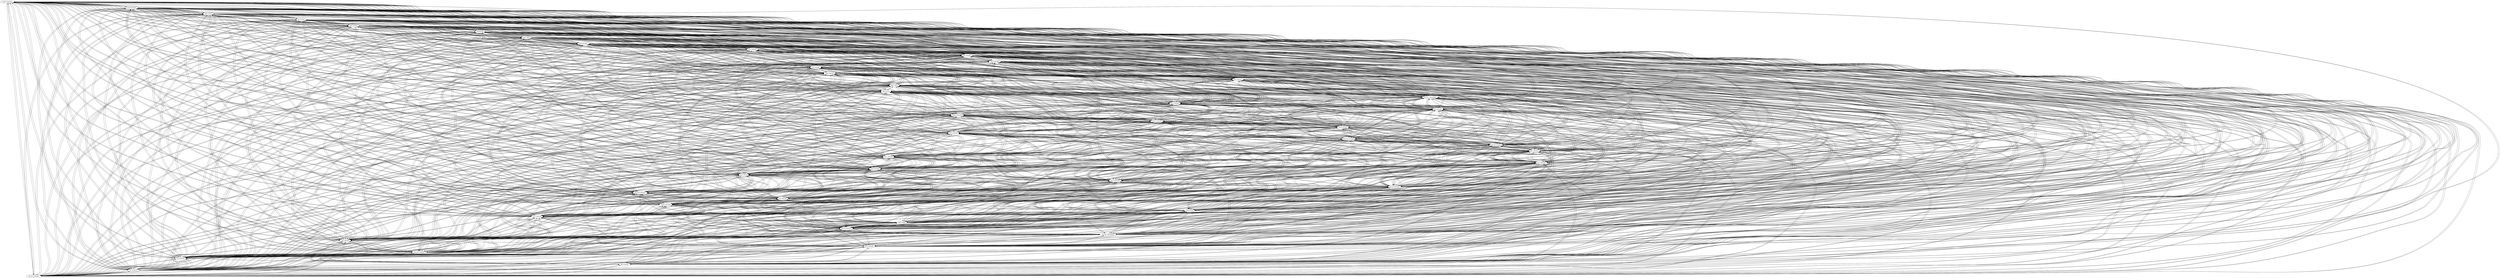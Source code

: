 strict digraph G {
"cond.5-abwarjE" [weight="0.45"];
"cond.6-abwarE" [weight="0.45"];
"pst.sbj.2-abwajas" [weight="0.85"];
"fut.5-abwarE" [weight="0.45"];
"ipf.6-abwajE" [weight="0.96"];
"fut.6-abwarô" [weight="0.45"];
"pst.sbj.1-abwajas" [weight="0.85"];
"prs.5-abwajE" [weight="0.96"];
"ipf.2-abwajE" [weight="0.96"];
"pst.sbj.4-abwajasjô" [weight="0.85"];
"cond.2-abwarE" [weight="0.45"];
"sbjv.1-abwa" [weight="0.36"];
"fut.1-abwarE" [weight="0.45"];
"sbjv.2-abwa" [weight="0.36"];
"cond.3-abwarE" [weight="0.45"];
"pst.3-abwaja" [weight="0.85"];
"pst.sbj.6-abwajas" [weight="0.85"];
"prs.pcp-abwajâ" [weight="0.96"];
"pst.4-abwajam" [weight="0.85"];
"prs.6-abwa" [weight="0.36"];
"sbjv.4-abwajô" [weight="0.86"];
"pst.5-abwajat" [weight="0.85"];
"pst.1-abwajE" [weight="0.85"];
"fut.2-abwara" [weight="0.45"];
"pst.pcp-abwajE" [weight="0.84"];
"pst.sbj.3-abwaja" [weight="0.85"];
"fut.4-abwarô" [weight="0.45"];
"sbjv.5-abwajE" [weight="0.86"];
"cond.1-abwarE" [weight="0.45"];
"cond.4-abwarjô" [weight="0.45"];
"ipf.4-abwajô" [weight="0.86"];
"pst.2-abwaja" [weight="0.85"];
"pst.sbj.5-abwajasjE" [weight="0.85"];
"sbjv.6-abwa" [weight="0.36"];
"imp.2-abwa" [weight="0.5"];
"fut.3-abwara" [weight="0.45"];
"imp.4-abwajô" [weight="0.96"];
"ipf.5-abwajE" [weight="0.86"];
"imp.5-abwajE" [weight="0.96"];
"ipf.1-abwajE" [weight="0.96"];
"prs.4-abwajô" [weight="0.96"];
"pst.6-abwajEr" [weight="0.85"];
"prs.2-abwa" [weight="0.5"];
"inf-abwajE" [weight="0.85"];
"ipf.3-abwajE" [weight="0.96"];
"prs.3-abwa" [weight="0.5"];
"sbjv.3-abwa" [weight="0.36"];
"cond.5-abwarjE" -> "prs.5-abwajE"  [weight="0.96"];
"cond.5-abwarjE" -> "cond.6-abwarE"  [weight="0.45"];
"cond.5-abwarjE" -> "pst.sbj.2-abwajas"  [weight="0.7055"];
"cond.5-abwarjE" -> "fut.5-abwarE"  [weight="0.45"];
"cond.5-abwarjE" -> "ipf.6-abwajE"  [weight="0.96"];
"cond.5-abwarjE" -> "fut.6-abwarô"  [weight="0.45"];
"cond.5-abwarjE" -> "pst.sbj.1-abwajas"  [weight="0.7055"];
"cond.5-abwarjE" -> "sbjv.3-abwa"  [weight="0.27"];
"cond.5-abwarjE" -> "ipf.2-abwajE"  [weight="0.96"];
"cond.5-abwarjE" -> "pst.sbj.4-abwajasjô"  [weight="0.7055"];
"cond.5-abwarjE" -> "prs.6-abwa"  [weight="0.27"];
"cond.5-abwarjE" -> "sbjv.1-abwa"  [weight="0.27"];
"cond.5-abwarjE" -> "fut.1-abwarE"  [weight="0.45"];
"cond.5-abwarjE" -> "sbjv.2-abwa"  [weight="0.27"];
"cond.5-abwarjE" -> "sbjv.6-abwa"  [weight="0.27"];
"cond.5-abwarjE" -> "pst.3-abwaja"  [weight="0.7055"];
"cond.5-abwarjE" -> "pst.sbj.6-abwajas"  [weight="0.7055"];
"cond.5-abwarjE" -> "prs.pcp-abwajâ"  [weight="0.96"];
"cond.5-abwarjE" -> "pst.4-abwajam"  [weight="0.7055"];
"cond.5-abwarjE" -> "sbjv.4-abwajô"  [weight="0.86"];
"cond.5-abwarjE" -> "pst.5-abwajat"  [weight="0.7055"];
"cond.5-abwarjE" -> "pst.1-abwajE"  [weight="0.7055"];
"cond.5-abwarjE" -> "fut.2-abwara"  [weight="0.45"];
"cond.5-abwarjE" -> "fut.3-abwara"  [weight="0.45"];
"cond.5-abwarjE" -> "imp.5-abwajE"  [weight="0.96"];
"cond.5-abwarjE" -> "fut.4-abwarô"  [weight="0.45"];
"cond.5-abwarjE" -> "sbjv.5-abwajE"  [weight="0.86"];
"cond.5-abwarjE" -> "cond.1-abwarE"  [weight="0.45"];
"cond.5-abwarjE" -> "cond.4-abwarjô"  [weight="0.45"];
"cond.5-abwarjE" -> "ipf.4-abwajô"  [weight="0.86"];
"cond.5-abwarjE" -> "pst.2-abwaja"  [weight="0.7055"];
"cond.5-abwarjE" -> "pst.sbj.5-abwajasjE"  [weight="0.7055"];
"cond.5-abwarjE" -> "cond.3-abwarE"  [weight="0.45"];
"cond.5-abwarjE" -> "imp.2-abwa"  [weight="0.5"];
"cond.5-abwarjE" -> "pst.pcp-abwajE"  [weight="0.6384"];
"cond.5-abwarjE" -> "imp.4-abwajô"  [weight="0.96"];
"cond.5-abwarjE" -> "ipf.5-abwajE"  [weight="0.86"];
"cond.5-abwarjE" -> "pst.sbj.3-abwaja"  [weight="0.7055"];
"cond.5-abwarjE" -> "ipf.1-abwajE"  [weight="0.96"];
"cond.5-abwarjE" -> "prs.4-abwajô"  [weight="0.96"];
"cond.5-abwarjE" -> "pst.6-abwajEr"  [weight="0.7055"];
"cond.5-abwarjE" -> "prs.2-abwa"  [weight="0.5"];
"cond.5-abwarjE" -> "inf-abwajE"  [weight="0.7225"];
"cond.5-abwarjE" -> "cond.2-abwarE"  [weight="0.45"];
"cond.5-abwarjE" -> "ipf.3-abwajE"  [weight="0.96"];
"cond.5-abwarjE" -> "prs.3-abwa"  [weight="0.5"];
"cond.6-abwarE" -> "prs.5-abwajE"  [weight="0.96"];
"cond.6-abwarE" -> "cond.5-abwarjE"  [weight="0.45"];
"cond.6-abwarE" -> "pst.sbj.2-abwajas"  [weight="0.7055"];
"cond.6-abwarE" -> "fut.5-abwarE"  [weight="0.45"];
"cond.6-abwarE" -> "ipf.6-abwajE"  [weight="0.96"];
"cond.6-abwarE" -> "fut.6-abwarô"  [weight="0.45"];
"cond.6-abwarE" -> "pst.sbj.1-abwajas"  [weight="0.7055"];
"cond.6-abwarE" -> "sbjv.3-abwa"  [weight="0.27"];
"cond.6-abwarE" -> "ipf.2-abwajE"  [weight="0.96"];
"cond.6-abwarE" -> "pst.sbj.4-abwajasjô"  [weight="0.7055"];
"cond.6-abwarE" -> "prs.6-abwa"  [weight="0.27"];
"cond.6-abwarE" -> "sbjv.1-abwa"  [weight="0.27"];
"cond.6-abwarE" -> "fut.1-abwarE"  [weight="0.45"];
"cond.6-abwarE" -> "sbjv.2-abwa"  [weight="0.27"];
"cond.6-abwarE" -> "sbjv.6-abwa"  [weight="0.27"];
"cond.6-abwarE" -> "pst.3-abwaja"  [weight="0.7055"];
"cond.6-abwarE" -> "pst.sbj.6-abwajas"  [weight="0.7055"];
"cond.6-abwarE" -> "prs.pcp-abwajâ"  [weight="0.96"];
"cond.6-abwarE" -> "pst.4-abwajam"  [weight="0.7055"];
"cond.6-abwarE" -> "sbjv.4-abwajô"  [weight="0.86"];
"cond.6-abwarE" -> "pst.5-abwajat"  [weight="0.7055"];
"cond.6-abwarE" -> "pst.1-abwajE"  [weight="0.7055"];
"cond.6-abwarE" -> "fut.2-abwara"  [weight="0.45"];
"cond.6-abwarE" -> "fut.3-abwara"  [weight="0.45"];
"cond.6-abwarE" -> "imp.5-abwajE"  [weight="0.96"];
"cond.6-abwarE" -> "fut.4-abwarô"  [weight="0.45"];
"cond.6-abwarE" -> "sbjv.5-abwajE"  [weight="0.86"];
"cond.6-abwarE" -> "cond.1-abwarE"  [weight="0.45"];
"cond.6-abwarE" -> "cond.4-abwarjô"  [weight="0.45"];
"cond.6-abwarE" -> "ipf.4-abwajô"  [weight="0.86"];
"cond.6-abwarE" -> "pst.2-abwaja"  [weight="0.7055"];
"cond.6-abwarE" -> "pst.sbj.5-abwajasjE"  [weight="0.7055"];
"cond.6-abwarE" -> "cond.3-abwarE"  [weight="0.45"];
"cond.6-abwarE" -> "imp.2-abwa"  [weight="0.5"];
"cond.6-abwarE" -> "pst.pcp-abwajE"  [weight="0.6384"];
"cond.6-abwarE" -> "imp.4-abwajô"  [weight="0.96"];
"cond.6-abwarE" -> "ipf.5-abwajE"  [weight="0.86"];
"cond.6-abwarE" -> "pst.sbj.3-abwaja"  [weight="0.7055"];
"cond.6-abwarE" -> "ipf.1-abwajE"  [weight="0.96"];
"cond.6-abwarE" -> "prs.4-abwajô"  [weight="0.96"];
"cond.6-abwarE" -> "pst.6-abwajEr"  [weight="0.7055"];
"cond.6-abwarE" -> "prs.2-abwa"  [weight="0.5"];
"cond.6-abwarE" -> "inf-abwajE"  [weight="0.7225"];
"cond.6-abwarE" -> "cond.2-abwarE"  [weight="0.45"];
"cond.6-abwarE" -> "ipf.3-abwajE"  [weight="0.96"];
"cond.6-abwarE" -> "prs.3-abwa"  [weight="0.5"];
"pst.sbj.2-abwajas" -> "cond.5-abwarjE"  [weight="0.27"];
"pst.sbj.2-abwajas" -> "cond.6-abwarE"  [weight="0.27"];
"pst.sbj.2-abwajas" -> "fut.5-abwarE"  [weight="0.27"];
"pst.sbj.2-abwajas" -> "ipf.6-abwajE"  [weight="0.96"];
"pst.sbj.2-abwajas" -> "fut.6-abwarô"  [weight="0.27"];
"pst.sbj.2-abwajas" -> "pst.sbj.1-abwajas"  [weight="0.85"];
"pst.sbj.2-abwajas" -> "prs.5-abwajE"  [weight="0.96"];
"pst.sbj.2-abwajas" -> "ipf.2-abwajE"  [weight="0.96"];
"pst.sbj.2-abwajas" -> "pst.sbj.4-abwajasjô"  [weight="0.85"];
"pst.sbj.2-abwajas" -> "prs.6-abwa"  [weight="0.2448"];
"pst.sbj.2-abwajas" -> "sbjv.1-abwa"  [weight="0.2196"];
"pst.sbj.2-abwajas" -> "fut.1-abwarE"  [weight="0.27"];
"pst.sbj.2-abwajas" -> "sbjv.2-abwa"  [weight="0.2196"];
"pst.sbj.2-abwajas" -> "sbjv.6-abwa"  [weight="0.2196"];
"pst.sbj.2-abwajas" -> "pst.3-abwaja"  [weight="0.85"];
"pst.sbj.2-abwajas" -> "pst.sbj.6-abwajas"  [weight="0.85"];
"pst.sbj.2-abwajas" -> "prs.pcp-abwajâ"  [weight="0.96"];
"pst.sbj.2-abwajas" -> "pst.5-abwajat"  [weight="0.85"];
"pst.sbj.2-abwajas" -> "sbjv.4-abwajô"  [weight="0.86"];
"pst.sbj.2-abwajas" -> "pst.4-abwajam"  [weight="0.85"];
"pst.sbj.2-abwajas" -> "pst.1-abwajE"  [weight="0.85"];
"pst.sbj.2-abwajas" -> "fut.2-abwara"  [weight="0.27"];
"pst.sbj.2-abwajas" -> "fut.3-abwara"  [weight="0.27"];
"pst.sbj.2-abwajas" -> "imp.5-abwajE"  [weight="0.96"];
"pst.sbj.2-abwajas" -> "fut.4-abwarô"  [weight="0.27"];
"pst.sbj.2-abwajas" -> "sbjv.5-abwajE"  [weight="0.86"];
"pst.sbj.2-abwajas" -> "cond.4-abwarjô"  [weight="0.27"];
"pst.sbj.2-abwajas" -> "cond.1-abwarE"  [weight="0.27"];
"pst.sbj.2-abwajas" -> "sbjv.3-abwa"  [weight="0.2196"];
"pst.sbj.2-abwajas" -> "ipf.4-abwajô"  [weight="0.86"];
"pst.sbj.2-abwajas" -> "pst.2-abwaja"  [weight="0.85"];
"pst.sbj.2-abwajas" -> "pst.sbj.5-abwajasjE"  [weight="0.85"];
"pst.sbj.2-abwajas" -> "cond.3-abwarE"  [weight="0.27"];
"pst.sbj.2-abwajas" -> "imp.2-abwa"  [weight="0.305"];
"pst.sbj.2-abwajas" -> "pst.pcp-abwajE"  [weight="0.84"];
"pst.sbj.2-abwajas" -> "imp.4-abwajô"  [weight="0.96"];
"pst.sbj.2-abwajas" -> "ipf.5-abwajE"  [weight="0.86"];
"pst.sbj.2-abwajas" -> "pst.sbj.3-abwaja"  [weight="0.85"];
"pst.sbj.2-abwajas" -> "ipf.1-abwajE"  [weight="0.96"];
"pst.sbj.2-abwajas" -> "prs.4-abwajô"  [weight="0.96"];
"pst.sbj.2-abwajas" -> "pst.6-abwajEr"  [weight="0.85"];
"pst.sbj.2-abwajas" -> "prs.2-abwa"  [weight="0.305"];
"pst.sbj.2-abwajas" -> "inf-abwajE"  [weight="0.85"];
"pst.sbj.2-abwajas" -> "cond.2-abwarE"  [weight="0.27"];
"pst.sbj.2-abwajas" -> "ipf.3-abwajE"  [weight="0.96"];
"pst.sbj.2-abwajas" -> "prs.3-abwa"  [weight="0.305"];
"fut.5-abwarE" -> "prs.5-abwajE"  [weight="0.96"];
"fut.5-abwarE" -> "cond.5-abwarjE"  [weight="0.45"];
"fut.5-abwarE" -> "cond.6-abwarE"  [weight="0.45"];
"fut.5-abwarE" -> "pst.sbj.2-abwajas"  [weight="0.7055"];
"fut.5-abwarE" -> "ipf.6-abwajE"  [weight="0.96"];
"fut.5-abwarE" -> "fut.6-abwarô"  [weight="0.45"];
"fut.5-abwarE" -> "pst.sbj.1-abwajas"  [weight="0.7055"];
"fut.5-abwarE" -> "sbjv.3-abwa"  [weight="0.27"];
"fut.5-abwarE" -> "ipf.2-abwajE"  [weight="0.96"];
"fut.5-abwarE" -> "pst.sbj.4-abwajasjô"  [weight="0.7055"];
"fut.5-abwarE" -> "prs.6-abwa"  [weight="0.27"];
"fut.5-abwarE" -> "sbjv.1-abwa"  [weight="0.27"];
"fut.5-abwarE" -> "fut.1-abwarE"  [weight="0.45"];
"fut.5-abwarE" -> "sbjv.2-abwa"  [weight="0.27"];
"fut.5-abwarE" -> "sbjv.6-abwa"  [weight="0.27"];
"fut.5-abwarE" -> "pst.3-abwaja"  [weight="0.7055"];
"fut.5-abwarE" -> "pst.sbj.6-abwajas"  [weight="0.7055"];
"fut.5-abwarE" -> "prs.pcp-abwajâ"  [weight="0.96"];
"fut.5-abwarE" -> "pst.4-abwajam"  [weight="0.7055"];
"fut.5-abwarE" -> "sbjv.4-abwajô"  [weight="0.86"];
"fut.5-abwarE" -> "pst.5-abwajat"  [weight="0.7055"];
"fut.5-abwarE" -> "pst.1-abwajE"  [weight="0.7055"];
"fut.5-abwarE" -> "fut.2-abwara"  [weight="0.45"];
"fut.5-abwarE" -> "fut.3-abwara"  [weight="0.45"];
"fut.5-abwarE" -> "imp.5-abwajE"  [weight="0.96"];
"fut.5-abwarE" -> "fut.4-abwarô"  [weight="0.45"];
"fut.5-abwarE" -> "sbjv.5-abwajE"  [weight="0.86"];
"fut.5-abwarE" -> "cond.1-abwarE"  [weight="0.45"];
"fut.5-abwarE" -> "cond.4-abwarjô"  [weight="0.45"];
"fut.5-abwarE" -> "ipf.4-abwajô"  [weight="0.86"];
"fut.5-abwarE" -> "pst.2-abwaja"  [weight="0.7055"];
"fut.5-abwarE" -> "pst.sbj.5-abwajasjE"  [weight="0.7055"];
"fut.5-abwarE" -> "cond.3-abwarE"  [weight="0.45"];
"fut.5-abwarE" -> "imp.2-abwa"  [weight="0.5"];
"fut.5-abwarE" -> "pst.pcp-abwajE"  [weight="0.6384"];
"fut.5-abwarE" -> "imp.4-abwajô"  [weight="0.96"];
"fut.5-abwarE" -> "ipf.5-abwajE"  [weight="0.86"];
"fut.5-abwarE" -> "pst.sbj.3-abwaja"  [weight="0.7055"];
"fut.5-abwarE" -> "ipf.1-abwajE"  [weight="0.96"];
"fut.5-abwarE" -> "prs.4-abwajô"  [weight="0.96"];
"fut.5-abwarE" -> "pst.6-abwajEr"  [weight="0.7055"];
"fut.5-abwarE" -> "prs.2-abwa"  [weight="0.5"];
"fut.5-abwarE" -> "inf-abwajE"  [weight="0.7225"];
"fut.5-abwarE" -> "cond.2-abwarE"  [weight="0.45"];
"fut.5-abwarE" -> "ipf.3-abwajE"  [weight="0.96"];
"fut.5-abwarE" -> "prs.3-abwa"  [weight="0.5"];
"ipf.6-abwajE" -> "prs.5-abwajE"  [weight="0.96"];
"ipf.6-abwajE" -> "cond.5-abwarjE"  [weight="0.1305"];
"ipf.6-abwajE" -> "cond.6-abwarE"  [weight="0.1305"];
"ipf.6-abwajE" -> "pst.sbj.2-abwajas"  [weight="0.816"];
"ipf.6-abwajE" -> "fut.5-abwarE"  [weight="0.1305"];
"ipf.6-abwajE" -> "fut.6-abwarô"  [weight="0.1305"];
"ipf.6-abwajE" -> "pst.sbj.1-abwajas"  [weight="0.816"];
"ipf.6-abwajE" -> "sbjv.3-abwa"  [weight="0.1224"];
"ipf.6-abwajE" -> "ipf.2-abwajE"  [weight="0.96"];
"ipf.6-abwajE" -> "pst.sbj.4-abwajasjô"  [weight="0.816"];
"ipf.6-abwajE" -> "prs.6-abwa"  [weight="0.1512"];
"ipf.6-abwajE" -> "sbjv.1-abwa"  [weight="0.1224"];
"ipf.6-abwajE" -> "fut.1-abwarE"  [weight="0.1305"];
"ipf.6-abwajE" -> "sbjv.2-abwa"  [weight="0.1224"];
"ipf.6-abwajE" -> "sbjv.6-abwa"  [weight="0.1224"];
"ipf.6-abwajE" -> "pst.3-abwaja"  [weight="0.816"];
"ipf.6-abwajE" -> "pst.sbj.6-abwajas"  [weight="0.816"];
"ipf.6-abwajE" -> "prs.pcp-abwajâ"  [weight="0.96"];
"ipf.6-abwajE" -> "pst.5-abwajat"  [weight="0.816"];
"ipf.6-abwajE" -> "sbjv.4-abwajô"  [weight="0.86"];
"ipf.6-abwajE" -> "pst.4-abwajam"  [weight="0.816"];
"ipf.6-abwajE" -> "pst.1-abwajE"  [weight="0.816"];
"ipf.6-abwajE" -> "fut.2-abwara"  [weight="0.1305"];
"ipf.6-abwajE" -> "fut.3-abwara"  [weight="0.1305"];
"ipf.6-abwajE" -> "pst.sbj.3-abwaja"  [weight="0.816"];
"ipf.6-abwajE" -> "fut.4-abwarô"  [weight="0.1305"];
"ipf.6-abwajE" -> "sbjv.5-abwajE"  [weight="0.86"];
"ipf.6-abwajE" -> "cond.1-abwarE"  [weight="0.1305"];
"ipf.6-abwajE" -> "cond.4-abwarjô"  [weight="0.1305"];
"ipf.6-abwajE" -> "ipf.4-abwajô"  [weight="0.86"];
"ipf.6-abwajE" -> "pst.2-abwaja"  [weight="0.816"];
"ipf.6-abwajE" -> "pst.sbj.5-abwajasjE"  [weight="0.816"];
"ipf.6-abwajE" -> "cond.3-abwarE"  [weight="0.1305"];
"ipf.6-abwajE" -> "imp.2-abwa"  [weight="0.15"];
"ipf.6-abwajE" -> "pst.pcp-abwajE"  [weight="0.8148"];
"ipf.6-abwajE" -> "imp.4-abwajô"  [weight="0.96"];
"ipf.6-abwajE" -> "ipf.5-abwajE"  [weight="0.86"];
"ipf.6-abwajE" -> "imp.5-abwajE"  [weight="0.96"];
"ipf.6-abwajE" -> "ipf.1-abwajE"  [weight="0.96"];
"ipf.6-abwajE" -> "prs.4-abwajô"  [weight="0.96"];
"ipf.6-abwajE" -> "pst.6-abwajEr"  [weight="0.816"];
"ipf.6-abwajE" -> "prs.2-abwa"  [weight="0.15"];
"ipf.6-abwajE" -> "inf-abwajE"  [weight="0.748"];
"ipf.6-abwajE" -> "cond.2-abwarE"  [weight="0.1305"];
"ipf.6-abwajE" -> "ipf.3-abwajE"  [weight="0.96"];
"ipf.6-abwajE" -> "prs.3-abwa"  [weight="0.15"];
"fut.6-abwarô" -> "prs.5-abwajE"  [weight="0.96"];
"fut.6-abwarô" -> "cond.5-abwarjE"  [weight="0.45"];
"fut.6-abwarô" -> "cond.6-abwarE"  [weight="0.45"];
"fut.6-abwarô" -> "pst.sbj.2-abwajas"  [weight="0.7055"];
"fut.6-abwarô" -> "fut.5-abwarE"  [weight="0.45"];
"fut.6-abwarô" -> "ipf.6-abwajE"  [weight="0.96"];
"fut.6-abwarô" -> "cond.3-abwarE"  [weight="0.45"];
"fut.6-abwarô" -> "pst.sbj.1-abwajas"  [weight="0.7055"];
"fut.6-abwarô" -> "sbjv.3-abwa"  [weight="0.27"];
"fut.6-abwarô" -> "ipf.2-abwajE"  [weight="0.96"];
"fut.6-abwarô" -> "pst.sbj.4-abwajasjô"  [weight="0.7055"];
"fut.6-abwarô" -> "prs.6-abwa"  [weight="0.27"];
"fut.6-abwarô" -> "sbjv.1-abwa"  [weight="0.27"];
"fut.6-abwarô" -> "fut.1-abwarE"  [weight="0.45"];
"fut.6-abwarô" -> "sbjv.2-abwa"  [weight="0.27"];
"fut.6-abwarô" -> "pst.3-abwaja"  [weight="0.7055"];
"fut.6-abwarô" -> "pst.sbj.6-abwajas"  [weight="0.7055"];
"fut.6-abwarô" -> "prs.pcp-abwajâ"  [weight="0.96"];
"fut.6-abwarô" -> "pst.4-abwajam"  [weight="0.7055"];
"fut.6-abwarô" -> "sbjv.4-abwajô"  [weight="0.86"];
"fut.6-abwarô" -> "pst.5-abwajat"  [weight="0.7055"];
"fut.6-abwarô" -> "pst.1-abwajE"  [weight="0.7055"];
"fut.6-abwarô" -> "fut.2-abwara"  [weight="0.45"];
"fut.6-abwarô" -> "fut.3-abwara"  [weight="0.45"];
"fut.6-abwarô" -> "imp.5-abwajE"  [weight="0.96"];
"fut.6-abwarô" -> "fut.4-abwarô"  [weight="0.45"];
"fut.6-abwarô" -> "sbjv.5-abwajE"  [weight="0.86"];
"fut.6-abwarô" -> "cond.1-abwarE"  [weight="0.45"];
"fut.6-abwarô" -> "cond.4-abwarjô"  [weight="0.45"];
"fut.6-abwarô" -> "ipf.4-abwajô"  [weight="0.86"];
"fut.6-abwarô" -> "pst.2-abwaja"  [weight="0.7055"];
"fut.6-abwarô" -> "pst.sbj.5-abwajasjE"  [weight="0.7055"];
"fut.6-abwarô" -> "sbjv.6-abwa"  [weight="0.27"];
"fut.6-abwarô" -> "imp.2-abwa"  [weight="0.5"];
"fut.6-abwarô" -> "pst.pcp-abwajE"  [weight="0.6384"];
"fut.6-abwarô" -> "imp.4-abwajô"  [weight="0.96"];
"fut.6-abwarô" -> "ipf.5-abwajE"  [weight="0.86"];
"fut.6-abwarô" -> "pst.sbj.3-abwaja"  [weight="0.7055"];
"fut.6-abwarô" -> "ipf.1-abwajE"  [weight="0.96"];
"fut.6-abwarô" -> "prs.4-abwajô"  [weight="0.96"];
"fut.6-abwarô" -> "pst.6-abwajEr"  [weight="0.7055"];
"fut.6-abwarô" -> "prs.2-abwa"  [weight="0.5"];
"fut.6-abwarô" -> "inf-abwajE"  [weight="0.7225"];
"fut.6-abwarô" -> "cond.2-abwarE"  [weight="0.45"];
"fut.6-abwarô" -> "ipf.3-abwajE"  [weight="0.96"];
"fut.6-abwarô" -> "prs.3-abwa"  [weight="0.5"];
"pst.sbj.1-abwajas" -> "cond.5-abwarjE"  [weight="0.27"];
"pst.sbj.1-abwajas" -> "cond.6-abwarE"  [weight="0.27"];
"pst.sbj.1-abwajas" -> "pst.sbj.2-abwajas"  [weight="0.85"];
"pst.sbj.1-abwajas" -> "fut.5-abwarE"  [weight="0.27"];
"pst.sbj.1-abwajas" -> "ipf.6-abwajE"  [weight="0.96"];
"pst.sbj.1-abwajas" -> "fut.6-abwarô"  [weight="0.27"];
"pst.sbj.1-abwajas" -> "cond.3-abwarE"  [weight="0.27"];
"pst.sbj.1-abwajas" -> "prs.5-abwajE"  [weight="0.96"];
"pst.sbj.1-abwajas" -> "ipf.2-abwajE"  [weight="0.96"];
"pst.sbj.1-abwajas" -> "pst.sbj.4-abwajasjô"  [weight="0.85"];
"pst.sbj.1-abwajas" -> "prs.6-abwa"  [weight="0.2448"];
"pst.sbj.1-abwajas" -> "sbjv.1-abwa"  [weight="0.2196"];
"pst.sbj.1-abwajas" -> "fut.1-abwarE"  [weight="0.27"];
"pst.sbj.1-abwajas" -> "sbjv.2-abwa"  [weight="0.2196"];
"pst.sbj.1-abwajas" -> "pst.3-abwaja"  [weight="0.85"];
"pst.sbj.1-abwajas" -> "pst.sbj.6-abwajas"  [weight="0.85"];
"pst.sbj.1-abwajas" -> "prs.pcp-abwajâ"  [weight="0.96"];
"pst.sbj.1-abwajas" -> "pst.5-abwajat"  [weight="0.85"];
"pst.sbj.1-abwajas" -> "sbjv.4-abwajô"  [weight="0.86"];
"pst.sbj.1-abwajas" -> "pst.4-abwajam"  [weight="0.85"];
"pst.sbj.1-abwajas" -> "pst.1-abwajE"  [weight="0.85"];
"pst.sbj.1-abwajas" -> "fut.2-abwara"  [weight="0.27"];
"pst.sbj.1-abwajas" -> "fut.3-abwara"  [weight="0.27"];
"pst.sbj.1-abwajas" -> "imp.5-abwajE"  [weight="0.96"];
"pst.sbj.1-abwajas" -> "fut.4-abwarô"  [weight="0.27"];
"pst.sbj.1-abwajas" -> "sbjv.5-abwajE"  [weight="0.86"];
"pst.sbj.1-abwajas" -> "cond.4-abwarjô"  [weight="0.27"];
"pst.sbj.1-abwajas" -> "cond.1-abwarE"  [weight="0.27"];
"pst.sbj.1-abwajas" -> "sbjv.3-abwa"  [weight="0.2196"];
"pst.sbj.1-abwajas" -> "ipf.4-abwajô"  [weight="0.86"];
"pst.sbj.1-abwajas" -> "pst.2-abwaja"  [weight="0.85"];
"pst.sbj.1-abwajas" -> "pst.sbj.5-abwajasjE"  [weight="0.85"];
"pst.sbj.1-abwajas" -> "sbjv.6-abwa"  [weight="0.2196"];
"pst.sbj.1-abwajas" -> "imp.2-abwa"  [weight="0.305"];
"pst.sbj.1-abwajas" -> "pst.pcp-abwajE"  [weight="0.84"];
"pst.sbj.1-abwajas" -> "imp.4-abwajô"  [weight="0.96"];
"pst.sbj.1-abwajas" -> "ipf.5-abwajE"  [weight="0.86"];
"pst.sbj.1-abwajas" -> "pst.sbj.3-abwaja"  [weight="0.85"];
"pst.sbj.1-abwajas" -> "ipf.1-abwajE"  [weight="0.96"];
"pst.sbj.1-abwajas" -> "prs.4-abwajô"  [weight="0.96"];
"pst.sbj.1-abwajas" -> "pst.6-abwajEr"  [weight="0.85"];
"pst.sbj.1-abwajas" -> "prs.2-abwa"  [weight="0.305"];
"pst.sbj.1-abwajas" -> "inf-abwajE"  [weight="0.85"];
"pst.sbj.1-abwajas" -> "cond.2-abwarE"  [weight="0.27"];
"pst.sbj.1-abwajas" -> "ipf.3-abwajE"  [weight="0.96"];
"pst.sbj.1-abwajas" -> "prs.3-abwa"  [weight="0.305"];
"prs.5-abwajE" -> "cond.5-abwarjE"  [weight="0.1305"];
"prs.5-abwajE" -> "cond.6-abwarE"  [weight="0.1305"];
"prs.5-abwajE" -> "pst.sbj.2-abwajas"  [weight="0.816"];
"prs.5-abwajE" -> "fut.5-abwarE"  [weight="0.1305"];
"prs.5-abwajE" -> "ipf.6-abwajE"  [weight="0.96"];
"prs.5-abwajE" -> "fut.6-abwarô"  [weight="0.1305"];
"prs.5-abwajE" -> "pst.sbj.1-abwajas"  [weight="0.816"];
"prs.5-abwajE" -> "sbjv.3-abwa"  [weight="0.1224"];
"prs.5-abwajE" -> "ipf.2-abwajE"  [weight="0.96"];
"prs.5-abwajE" -> "pst.sbj.4-abwajasjô"  [weight="0.816"];
"prs.5-abwajE" -> "prs.6-abwa"  [weight="0.1512"];
"prs.5-abwajE" -> "sbjv.1-abwa"  [weight="0.1224"];
"prs.5-abwajE" -> "fut.1-abwarE"  [weight="0.1305"];
"prs.5-abwajE" -> "sbjv.2-abwa"  [weight="0.1224"];
"prs.5-abwajE" -> "sbjv.6-abwa"  [weight="0.1224"];
"prs.5-abwajE" -> "pst.3-abwaja"  [weight="0.816"];
"prs.5-abwajE" -> "pst.sbj.6-abwajas"  [weight="0.816"];
"prs.5-abwajE" -> "prs.pcp-abwajâ"  [weight="0.96"];
"prs.5-abwajE" -> "pst.5-abwajat"  [weight="0.816"];
"prs.5-abwajE" -> "sbjv.4-abwajô"  [weight="0.86"];
"prs.5-abwajE" -> "pst.4-abwajam"  [weight="0.816"];
"prs.5-abwajE" -> "pst.1-abwajE"  [weight="0.816"];
"prs.5-abwajE" -> "fut.2-abwara"  [weight="0.1305"];
"prs.5-abwajE" -> "fut.3-abwara"  [weight="0.1305"];
"prs.5-abwajE" -> "pst.sbj.3-abwaja"  [weight="0.816"];
"prs.5-abwajE" -> "fut.4-abwarô"  [weight="0.1305"];
"prs.5-abwajE" -> "sbjv.5-abwajE"  [weight="0.86"];
"prs.5-abwajE" -> "cond.1-abwarE"  [weight="0.1305"];
"prs.5-abwajE" -> "cond.4-abwarjô"  [weight="0.1305"];
"prs.5-abwajE" -> "ipf.4-abwajô"  [weight="0.86"];
"prs.5-abwajE" -> "pst.2-abwaja"  [weight="0.816"];
"prs.5-abwajE" -> "pst.sbj.5-abwajasjE"  [weight="0.816"];
"prs.5-abwajE" -> "cond.3-abwarE"  [weight="0.1305"];
"prs.5-abwajE" -> "imp.2-abwa"  [weight="0.15"];
"prs.5-abwajE" -> "pst.pcp-abwajE"  [weight="0.8148"];
"prs.5-abwajE" -> "imp.4-abwajô"  [weight="0.96"];
"prs.5-abwajE" -> "ipf.5-abwajE"  [weight="0.86"];
"prs.5-abwajE" -> "imp.5-abwajE"  [weight="0.96"];
"prs.5-abwajE" -> "ipf.1-abwajE"  [weight="0.96"];
"prs.5-abwajE" -> "prs.4-abwajô"  [weight="0.96"];
"prs.5-abwajE" -> "pst.6-abwajEr"  [weight="0.816"];
"prs.5-abwajE" -> "prs.2-abwa"  [weight="0.15"];
"prs.5-abwajE" -> "inf-abwajE"  [weight="0.748"];
"prs.5-abwajE" -> "cond.2-abwarE"  [weight="0.1305"];
"prs.5-abwajE" -> "ipf.3-abwajE"  [weight="0.96"];
"prs.5-abwajE" -> "prs.3-abwa"  [weight="0.15"];
"ipf.2-abwajE" -> "prs.5-abwajE"  [weight="0.96"];
"ipf.2-abwajE" -> "cond.5-abwarjE"  [weight="0.1305"];
"ipf.2-abwajE" -> "cond.6-abwarE"  [weight="0.1305"];
"ipf.2-abwajE" -> "pst.sbj.2-abwajas"  [weight="0.816"];
"ipf.2-abwajE" -> "fut.5-abwarE"  [weight="0.1305"];
"ipf.2-abwajE" -> "ipf.6-abwajE"  [weight="0.96"];
"ipf.2-abwajE" -> "fut.6-abwarô"  [weight="0.1305"];
"ipf.2-abwajE" -> "pst.sbj.1-abwajas"  [weight="0.816"];
"ipf.2-abwajE" -> "sbjv.3-abwa"  [weight="0.1224"];
"ipf.2-abwajE" -> "cond.2-abwarE"  [weight="0.1305"];
"ipf.2-abwajE" -> "pst.sbj.4-abwajasjô"  [weight="0.816"];
"ipf.2-abwajE" -> "prs.6-abwa"  [weight="0.1512"];
"ipf.2-abwajE" -> "sbjv.1-abwa"  [weight="0.1224"];
"ipf.2-abwajE" -> "fut.1-abwarE"  [weight="0.1305"];
"ipf.2-abwajE" -> "sbjv.2-abwa"  [weight="0.1224"];
"ipf.2-abwajE" -> "sbjv.6-abwa"  [weight="0.1224"];
"ipf.2-abwajE" -> "pst.3-abwaja"  [weight="0.816"];
"ipf.2-abwajE" -> "pst.sbj.6-abwajas"  [weight="0.816"];
"ipf.2-abwajE" -> "prs.pcp-abwajâ"  [weight="0.96"];
"ipf.2-abwajE" -> "pst.5-abwajat"  [weight="0.816"];
"ipf.2-abwajE" -> "sbjv.4-abwajô"  [weight="0.86"];
"ipf.2-abwajE" -> "pst.4-abwajam"  [weight="0.816"];
"ipf.2-abwajE" -> "pst.1-abwajE"  [weight="0.816"];
"ipf.2-abwajE" -> "fut.2-abwara"  [weight="0.1305"];
"ipf.2-abwajE" -> "fut.3-abwara"  [weight="0.1305"];
"ipf.2-abwajE" -> "pst.sbj.3-abwaja"  [weight="0.816"];
"ipf.2-abwajE" -> "fut.4-abwarô"  [weight="0.1305"];
"ipf.2-abwajE" -> "sbjv.5-abwajE"  [weight="0.86"];
"ipf.2-abwajE" -> "cond.1-abwarE"  [weight="0.1305"];
"ipf.2-abwajE" -> "cond.4-abwarjô"  [weight="0.1305"];
"ipf.2-abwajE" -> "ipf.4-abwajô"  [weight="0.86"];
"ipf.2-abwajE" -> "pst.2-abwaja"  [weight="0.816"];
"ipf.2-abwajE" -> "pst.sbj.5-abwajasjE"  [weight="0.816"];
"ipf.2-abwajE" -> "cond.3-abwarE"  [weight="0.1305"];
"ipf.2-abwajE" -> "imp.2-abwa"  [weight="0.15"];
"ipf.2-abwajE" -> "pst.pcp-abwajE"  [weight="0.8148"];
"ipf.2-abwajE" -> "imp.4-abwajô"  [weight="0.96"];
"ipf.2-abwajE" -> "ipf.5-abwajE"  [weight="0.86"];
"ipf.2-abwajE" -> "imp.5-abwajE"  [weight="0.96"];
"ipf.2-abwajE" -> "ipf.1-abwajE"  [weight="0.96"];
"ipf.2-abwajE" -> "prs.4-abwajô"  [weight="0.96"];
"ipf.2-abwajE" -> "pst.6-abwajEr"  [weight="0.816"];
"ipf.2-abwajE" -> "prs.2-abwa"  [weight="0.15"];
"ipf.2-abwajE" -> "inf-abwajE"  [weight="0.748"];
"ipf.2-abwajE" -> "ipf.3-abwajE"  [weight="0.96"];
"ipf.2-abwajE" -> "prs.3-abwa"  [weight="0.15"];
"pst.sbj.4-abwajasjô" -> "cond.5-abwarjE"  [weight="0.27"];
"pst.sbj.4-abwajasjô" -> "cond.6-abwarE"  [weight="0.27"];
"pst.sbj.4-abwajasjô" -> "pst.sbj.2-abwajas"  [weight="0.85"];
"pst.sbj.4-abwajasjô" -> "fut.5-abwarE"  [weight="0.27"];
"pst.sbj.4-abwajasjô" -> "ipf.6-abwajE"  [weight="0.96"];
"pst.sbj.4-abwajasjô" -> "fut.6-abwarô"  [weight="0.27"];
"pst.sbj.4-abwajasjô" -> "pst.sbj.1-abwajas"  [weight="0.85"];
"pst.sbj.4-abwajasjô" -> "prs.5-abwajE"  [weight="0.96"];
"pst.sbj.4-abwajasjô" -> "ipf.2-abwajE"  [weight="0.96"];
"pst.sbj.4-abwajasjô" -> "prs.6-abwa"  [weight="0.2448"];
"pst.sbj.4-abwajasjô" -> "sbjv.1-abwa"  [weight="0.2196"];
"pst.sbj.4-abwajasjô" -> "fut.1-abwarE"  [weight="0.27"];
"pst.sbj.4-abwajasjô" -> "sbjv.2-abwa"  [weight="0.2196"];
"pst.sbj.4-abwajasjô" -> "sbjv.6-abwa"  [weight="0.2196"];
"pst.sbj.4-abwajasjô" -> "pst.3-abwaja"  [weight="0.85"];
"pst.sbj.4-abwajasjô" -> "pst.sbj.6-abwajas"  [weight="0.85"];
"pst.sbj.4-abwajasjô" -> "prs.pcp-abwajâ"  [weight="0.96"];
"pst.sbj.4-abwajasjô" -> "pst.5-abwajat"  [weight="0.85"];
"pst.sbj.4-abwajasjô" -> "sbjv.4-abwajô"  [weight="0.86"];
"pst.sbj.4-abwajasjô" -> "pst.4-abwajam"  [weight="0.85"];
"pst.sbj.4-abwajasjô" -> "pst.1-abwajE"  [weight="0.85"];
"pst.sbj.4-abwajasjô" -> "fut.2-abwara"  [weight="0.27"];
"pst.sbj.4-abwajasjô" -> "fut.3-abwara"  [weight="0.27"];
"pst.sbj.4-abwajasjô" -> "imp.5-abwajE"  [weight="0.96"];
"pst.sbj.4-abwajasjô" -> "fut.4-abwarô"  [weight="0.27"];
"pst.sbj.4-abwajasjô" -> "sbjv.5-abwajE"  [weight="0.86"];
"pst.sbj.4-abwajasjô" -> "cond.4-abwarjô"  [weight="0.27"];
"pst.sbj.4-abwajasjô" -> "cond.1-abwarE"  [weight="0.27"];
"pst.sbj.4-abwajasjô" -> "sbjv.3-abwa"  [weight="0.2196"];
"pst.sbj.4-abwajasjô" -> "ipf.4-abwajô"  [weight="0.86"];
"pst.sbj.4-abwajasjô" -> "pst.2-abwaja"  [weight="0.85"];
"pst.sbj.4-abwajasjô" -> "pst.sbj.5-abwajasjE"  [weight="0.85"];
"pst.sbj.4-abwajasjô" -> "cond.3-abwarE"  [weight="0.27"];
"pst.sbj.4-abwajasjô" -> "imp.2-abwa"  [weight="0.305"];
"pst.sbj.4-abwajasjô" -> "pst.pcp-abwajE"  [weight="0.84"];
"pst.sbj.4-abwajasjô" -> "imp.4-abwajô"  [weight="0.96"];
"pst.sbj.4-abwajasjô" -> "ipf.5-abwajE"  [weight="0.86"];
"pst.sbj.4-abwajasjô" -> "pst.sbj.3-abwaja"  [weight="0.85"];
"pst.sbj.4-abwajasjô" -> "ipf.1-abwajE"  [weight="0.96"];
"pst.sbj.4-abwajasjô" -> "prs.4-abwajô"  [weight="0.96"];
"pst.sbj.4-abwajasjô" -> "pst.6-abwajEr"  [weight="0.85"];
"pst.sbj.4-abwajasjô" -> "prs.2-abwa"  [weight="0.305"];
"pst.sbj.4-abwajasjô" -> "inf-abwajE"  [weight="0.85"];
"pst.sbj.4-abwajasjô" -> "cond.2-abwarE"  [weight="0.27"];
"pst.sbj.4-abwajasjô" -> "ipf.3-abwajE"  [weight="0.96"];
"pst.sbj.4-abwajasjô" -> "prs.3-abwa"  [weight="0.305"];
"prs.6-abwa" -> "prs.5-abwajE"  [weight="0.96"];
"prs.6-abwa" -> "cond.5-abwarjE"  [weight="0.45"];
"prs.6-abwa" -> "cond.6-abwarE"  [weight="0.45"];
"prs.6-abwa" -> "pst.sbj.2-abwajas"  [weight="0.85"];
"prs.6-abwa" -> "fut.5-abwarE"  [weight="0.45"];
"prs.6-abwa" -> "ipf.6-abwajE"  [weight="0.96"];
"prs.6-abwa" -> "fut.6-abwarô"  [weight="0.45"];
"prs.6-abwa" -> "pst.sbj.1-abwajas"  [weight="0.85"];
"prs.6-abwa" -> "sbjv.3-abwa"  [weight="0.36"];
"prs.6-abwa" -> "ipf.2-abwajE"  [weight="0.96"];
"prs.6-abwa" -> "pst.sbj.4-abwajasjô"  [weight="0.85"];
"prs.6-abwa" -> "cond.2-abwarE"  [weight="0.45"];
"prs.6-abwa" -> "sbjv.1-abwa"  [weight="0.36"];
"prs.6-abwa" -> "fut.1-abwarE"  [weight="0.45"];
"prs.6-abwa" -> "sbjv.2-abwa"  [weight="0.36"];
"prs.6-abwa" -> "sbjv.6-abwa"  [weight="0.36"];
"prs.6-abwa" -> "pst.3-abwaja"  [weight="0.85"];
"prs.6-abwa" -> "pst.sbj.6-abwajas"  [weight="0.85"];
"prs.6-abwa" -> "prs.pcp-abwajâ"  [weight="0.96"];
"prs.6-abwa" -> "pst.5-abwajat"  [weight="0.85"];
"prs.6-abwa" -> "sbjv.4-abwajô"  [weight="0.86"];
"prs.6-abwa" -> "pst.4-abwajam"  [weight="0.85"];
"prs.6-abwa" -> "pst.1-abwajE"  [weight="0.85"];
"prs.6-abwa" -> "fut.2-abwara"  [weight="0.45"];
"prs.6-abwa" -> "fut.3-abwara"  [weight="0.45"];
"prs.6-abwa" -> "imp.5-abwajE"  [weight="0.96"];
"prs.6-abwa" -> "fut.4-abwarô"  [weight="0.45"];
"prs.6-abwa" -> "sbjv.5-abwajE"  [weight="0.86"];
"prs.6-abwa" -> "cond.1-abwarE"  [weight="0.45"];
"prs.6-abwa" -> "cond.4-abwarjô"  [weight="0.45"];
"prs.6-abwa" -> "ipf.4-abwajô"  [weight="0.86"];
"prs.6-abwa" -> "pst.2-abwaja"  [weight="0.85"];
"prs.6-abwa" -> "pst.sbj.5-abwajasjE"  [weight="0.85"];
"prs.6-abwa" -> "cond.3-abwarE"  [weight="0.45"];
"prs.6-abwa" -> "imp.2-abwa"  [weight="0.5"];
"prs.6-abwa" -> "pst.pcp-abwajE"  [weight="0.84"];
"prs.6-abwa" -> "imp.4-abwajô"  [weight="0.96"];
"prs.6-abwa" -> "ipf.5-abwajE"  [weight="0.86"];
"prs.6-abwa" -> "pst.sbj.3-abwaja"  [weight="0.85"];
"prs.6-abwa" -> "ipf.1-abwajE"  [weight="0.96"];
"prs.6-abwa" -> "prs.4-abwajô"  [weight="0.96"];
"prs.6-abwa" -> "pst.6-abwajEr"  [weight="0.85"];
"prs.6-abwa" -> "prs.2-abwa"  [weight="0.5"];
"prs.6-abwa" -> "inf-abwajE"  [weight="0.7055"];
"prs.6-abwa" -> "ipf.3-abwajE"  [weight="0.96"];
"prs.6-abwa" -> "prs.3-abwa"  [weight="0.5"];
"sbjv.1-abwa" -> "prs.5-abwajE"  [weight="0.96"];
"sbjv.1-abwa" -> "cond.5-abwarjE"  [weight="0.45"];
"sbjv.1-abwa" -> "cond.6-abwarE"  [weight="0.45"];
"sbjv.1-abwa" -> "pst.sbj.2-abwajas"  [weight="0.85"];
"sbjv.1-abwa" -> "fut.5-abwarE"  [weight="0.45"];
"sbjv.1-abwa" -> "ipf.6-abwajE"  [weight="0.96"];
"sbjv.1-abwa" -> "fut.6-abwarô"  [weight="0.45"];
"sbjv.1-abwa" -> "pst.sbj.1-abwajas"  [weight="0.85"];
"sbjv.1-abwa" -> "sbjv.3-abwa"  [weight="0.36"];
"sbjv.1-abwa" -> "ipf.2-abwajE"  [weight="0.96"];
"sbjv.1-abwa" -> "pst.sbj.4-abwajasjô"  [weight="0.85"];
"sbjv.1-abwa" -> "prs.6-abwa"  [weight="0.36"];
"sbjv.1-abwa" -> "fut.1-abwarE"  [weight="0.45"];
"sbjv.1-abwa" -> "sbjv.2-abwa"  [weight="0.36"];
"sbjv.1-abwa" -> "sbjv.6-abwa"  [weight="0.36"];
"sbjv.1-abwa" -> "pst.3-abwaja"  [weight="0.85"];
"sbjv.1-abwa" -> "pst.sbj.6-abwajas"  [weight="0.85"];
"sbjv.1-abwa" -> "prs.pcp-abwajâ"  [weight="0.96"];
"sbjv.1-abwa" -> "pst.5-abwajat"  [weight="0.85"];
"sbjv.1-abwa" -> "sbjv.4-abwajô"  [weight="0.86"];
"sbjv.1-abwa" -> "pst.4-abwajam"  [weight="0.85"];
"sbjv.1-abwa" -> "pst.1-abwajE"  [weight="0.85"];
"sbjv.1-abwa" -> "fut.2-abwara"  [weight="0.45"];
"sbjv.1-abwa" -> "fut.3-abwara"  [weight="0.45"];
"sbjv.1-abwa" -> "imp.5-abwajE"  [weight="0.96"];
"sbjv.1-abwa" -> "fut.4-abwarô"  [weight="0.45"];
"sbjv.1-abwa" -> "sbjv.5-abwajE"  [weight="0.86"];
"sbjv.1-abwa" -> "cond.1-abwarE"  [weight="0.45"];
"sbjv.1-abwa" -> "cond.4-abwarjô"  [weight="0.45"];
"sbjv.1-abwa" -> "ipf.4-abwajô"  [weight="0.86"];
"sbjv.1-abwa" -> "pst.2-abwaja"  [weight="0.85"];
"sbjv.1-abwa" -> "pst.sbj.5-abwajasjE"  [weight="0.85"];
"sbjv.1-abwa" -> "cond.3-abwarE"  [weight="0.45"];
"sbjv.1-abwa" -> "imp.2-abwa"  [weight="0.5"];
"sbjv.1-abwa" -> "pst.pcp-abwajE"  [weight="0.84"];
"sbjv.1-abwa" -> "imp.4-abwajô"  [weight="0.96"];
"sbjv.1-abwa" -> "ipf.5-abwajE"  [weight="0.86"];
"sbjv.1-abwa" -> "pst.sbj.3-abwaja"  [weight="0.85"];
"sbjv.1-abwa" -> "ipf.1-abwajE"  [weight="0.96"];
"sbjv.1-abwa" -> "prs.4-abwajô"  [weight="0.96"];
"sbjv.1-abwa" -> "pst.6-abwajEr"  [weight="0.85"];
"sbjv.1-abwa" -> "prs.2-abwa"  [weight="0.5"];
"sbjv.1-abwa" -> "inf-abwajE"  [weight="0.7055"];
"sbjv.1-abwa" -> "cond.2-abwarE"  [weight="0.45"];
"sbjv.1-abwa" -> "ipf.3-abwajE"  [weight="0.96"];
"sbjv.1-abwa" -> "prs.3-abwa"  [weight="0.5"];
"fut.1-abwarE" -> "prs.5-abwajE"  [weight="0.96"];
"fut.1-abwarE" -> "cond.5-abwarjE"  [weight="0.45"];
"fut.1-abwarE" -> "cond.6-abwarE"  [weight="0.45"];
"fut.1-abwarE" -> "pst.sbj.2-abwajas"  [weight="0.7055"];
"fut.1-abwarE" -> "fut.5-abwarE"  [weight="0.45"];
"fut.1-abwarE" -> "ipf.6-abwajE"  [weight="0.96"];
"fut.1-abwarE" -> "fut.6-abwarô"  [weight="0.45"];
"fut.1-abwarE" -> "pst.sbj.1-abwajas"  [weight="0.7055"];
"fut.1-abwarE" -> "sbjv.3-abwa"  [weight="0.27"];
"fut.1-abwarE" -> "ipf.2-abwajE"  [weight="0.96"];
"fut.1-abwarE" -> "pst.sbj.4-abwajasjô"  [weight="0.7055"];
"fut.1-abwarE" -> "prs.6-abwa"  [weight="0.27"];
"fut.1-abwarE" -> "sbjv.1-abwa"  [weight="0.27"];
"fut.1-abwarE" -> "sbjv.2-abwa"  [weight="0.27"];
"fut.1-abwarE" -> "sbjv.6-abwa"  [weight="0.27"];
"fut.1-abwarE" -> "pst.3-abwaja"  [weight="0.7055"];
"fut.1-abwarE" -> "pst.sbj.6-abwajas"  [weight="0.7055"];
"fut.1-abwarE" -> "prs.pcp-abwajâ"  [weight="0.96"];
"fut.1-abwarE" -> "pst.4-abwajam"  [weight="0.7055"];
"fut.1-abwarE" -> "sbjv.4-abwajô"  [weight="0.86"];
"fut.1-abwarE" -> "pst.5-abwajat"  [weight="0.7055"];
"fut.1-abwarE" -> "pst.1-abwajE"  [weight="0.7055"];
"fut.1-abwarE" -> "fut.2-abwara"  [weight="0.45"];
"fut.1-abwarE" -> "fut.3-abwara"  [weight="0.45"];
"fut.1-abwarE" -> "imp.5-abwajE"  [weight="0.96"];
"fut.1-abwarE" -> "fut.4-abwarô"  [weight="0.45"];
"fut.1-abwarE" -> "sbjv.5-abwajE"  [weight="0.86"];
"fut.1-abwarE" -> "cond.1-abwarE"  [weight="0.45"];
"fut.1-abwarE" -> "cond.4-abwarjô"  [weight="0.45"];
"fut.1-abwarE" -> "ipf.4-abwajô"  [weight="0.86"];
"fut.1-abwarE" -> "pst.2-abwaja"  [weight="0.7055"];
"fut.1-abwarE" -> "pst.sbj.5-abwajasjE"  [weight="0.7055"];
"fut.1-abwarE" -> "cond.3-abwarE"  [weight="0.45"];
"fut.1-abwarE" -> "imp.2-abwa"  [weight="0.5"];
"fut.1-abwarE" -> "pst.pcp-abwajE"  [weight="0.6384"];
"fut.1-abwarE" -> "imp.4-abwajô"  [weight="0.96"];
"fut.1-abwarE" -> "ipf.5-abwajE"  [weight="0.86"];
"fut.1-abwarE" -> "pst.sbj.3-abwaja"  [weight="0.7055"];
"fut.1-abwarE" -> "ipf.1-abwajE"  [weight="0.96"];
"fut.1-abwarE" -> "prs.4-abwajô"  [weight="0.96"];
"fut.1-abwarE" -> "pst.6-abwajEr"  [weight="0.7055"];
"fut.1-abwarE" -> "prs.2-abwa"  [weight="0.5"];
"fut.1-abwarE" -> "inf-abwajE"  [weight="0.7225"];
"fut.1-abwarE" -> "cond.2-abwarE"  [weight="0.45"];
"fut.1-abwarE" -> "ipf.3-abwajE"  [weight="0.96"];
"fut.1-abwarE" -> "prs.3-abwa"  [weight="0.5"];
"sbjv.2-abwa" -> "prs.5-abwajE"  [weight="0.96"];
"sbjv.2-abwa" -> "cond.5-abwarjE"  [weight="0.45"];
"sbjv.2-abwa" -> "cond.6-abwarE"  [weight="0.45"];
"sbjv.2-abwa" -> "pst.sbj.2-abwajas"  [weight="0.85"];
"sbjv.2-abwa" -> "fut.5-abwarE"  [weight="0.45"];
"sbjv.2-abwa" -> "ipf.6-abwajE"  [weight="0.96"];
"sbjv.2-abwa" -> "fut.6-abwarô"  [weight="0.45"];
"sbjv.2-abwa" -> "pst.sbj.1-abwajas"  [weight="0.85"];
"sbjv.2-abwa" -> "sbjv.3-abwa"  [weight="0.36"];
"sbjv.2-abwa" -> "ipf.2-abwajE"  [weight="0.96"];
"sbjv.2-abwa" -> "pst.sbj.4-abwajasjô"  [weight="0.85"];
"sbjv.2-abwa" -> "prs.6-abwa"  [weight="0.36"];
"sbjv.2-abwa" -> "sbjv.1-abwa"  [weight="0.36"];
"sbjv.2-abwa" -> "fut.1-abwarE"  [weight="0.45"];
"sbjv.2-abwa" -> "sbjv.6-abwa"  [weight="0.36"];
"sbjv.2-abwa" -> "pst.3-abwaja"  [weight="0.85"];
"sbjv.2-abwa" -> "pst.sbj.6-abwajas"  [weight="0.85"];
"sbjv.2-abwa" -> "prs.pcp-abwajâ"  [weight="0.96"];
"sbjv.2-abwa" -> "pst.5-abwajat"  [weight="0.85"];
"sbjv.2-abwa" -> "sbjv.4-abwajô"  [weight="0.86"];
"sbjv.2-abwa" -> "pst.4-abwajam"  [weight="0.85"];
"sbjv.2-abwa" -> "pst.1-abwajE"  [weight="0.85"];
"sbjv.2-abwa" -> "fut.2-abwara"  [weight="0.45"];
"sbjv.2-abwa" -> "fut.3-abwara"  [weight="0.45"];
"sbjv.2-abwa" -> "imp.5-abwajE"  [weight="0.96"];
"sbjv.2-abwa" -> "fut.4-abwarô"  [weight="0.45"];
"sbjv.2-abwa" -> "sbjv.5-abwajE"  [weight="0.86"];
"sbjv.2-abwa" -> "cond.1-abwarE"  [weight="0.45"];
"sbjv.2-abwa" -> "cond.4-abwarjô"  [weight="0.45"];
"sbjv.2-abwa" -> "ipf.4-abwajô"  [weight="0.86"];
"sbjv.2-abwa" -> "pst.2-abwaja"  [weight="0.85"];
"sbjv.2-abwa" -> "pst.sbj.5-abwajasjE"  [weight="0.85"];
"sbjv.2-abwa" -> "cond.3-abwarE"  [weight="0.45"];
"sbjv.2-abwa" -> "imp.2-abwa"  [weight="0.5"];
"sbjv.2-abwa" -> "pst.pcp-abwajE"  [weight="0.84"];
"sbjv.2-abwa" -> "imp.4-abwajô"  [weight="0.96"];
"sbjv.2-abwa" -> "ipf.5-abwajE"  [weight="0.86"];
"sbjv.2-abwa" -> "pst.sbj.3-abwaja"  [weight="0.85"];
"sbjv.2-abwa" -> "ipf.1-abwajE"  [weight="0.96"];
"sbjv.2-abwa" -> "prs.4-abwajô"  [weight="0.96"];
"sbjv.2-abwa" -> "pst.6-abwajEr"  [weight="0.85"];
"sbjv.2-abwa" -> "prs.2-abwa"  [weight="0.5"];
"sbjv.2-abwa" -> "inf-abwajE"  [weight="0.7055"];
"sbjv.2-abwa" -> "cond.2-abwarE"  [weight="0.45"];
"sbjv.2-abwa" -> "ipf.3-abwajE"  [weight="0.96"];
"sbjv.2-abwa" -> "prs.3-abwa"  [weight="0.5"];
"sbjv.6-abwa" -> "prs.5-abwajE"  [weight="0.96"];
"sbjv.6-abwa" -> "cond.5-abwarjE"  [weight="0.45"];
"sbjv.6-abwa" -> "cond.6-abwarE"  [weight="0.45"];
"sbjv.6-abwa" -> "pst.sbj.2-abwajas"  [weight="0.85"];
"sbjv.6-abwa" -> "fut.5-abwarE"  [weight="0.45"];
"sbjv.6-abwa" -> "ipf.6-abwajE"  [weight="0.96"];
"sbjv.6-abwa" -> "fut.6-abwarô"  [weight="0.45"];
"sbjv.6-abwa" -> "pst.sbj.1-abwajas"  [weight="0.85"];
"sbjv.6-abwa" -> "sbjv.3-abwa"  [weight="0.36"];
"sbjv.6-abwa" -> "ipf.2-abwajE"  [weight="0.96"];
"sbjv.6-abwa" -> "pst.sbj.4-abwajasjô"  [weight="0.85"];
"sbjv.6-abwa" -> "prs.6-abwa"  [weight="0.36"];
"sbjv.6-abwa" -> "sbjv.1-abwa"  [weight="0.36"];
"sbjv.6-abwa" -> "fut.1-abwarE"  [weight="0.45"];
"sbjv.6-abwa" -> "sbjv.2-abwa"  [weight="0.36"];
"sbjv.6-abwa" -> "pst.3-abwaja"  [weight="0.85"];
"sbjv.6-abwa" -> "pst.sbj.6-abwajas"  [weight="0.85"];
"sbjv.6-abwa" -> "prs.pcp-abwajâ"  [weight="0.96"];
"sbjv.6-abwa" -> "pst.5-abwajat"  [weight="0.85"];
"sbjv.6-abwa" -> "sbjv.4-abwajô"  [weight="0.86"];
"sbjv.6-abwa" -> "pst.4-abwajam"  [weight="0.85"];
"sbjv.6-abwa" -> "pst.1-abwajE"  [weight="0.85"];
"sbjv.6-abwa" -> "fut.2-abwara"  [weight="0.45"];
"sbjv.6-abwa" -> "fut.3-abwara"  [weight="0.45"];
"sbjv.6-abwa" -> "imp.5-abwajE"  [weight="0.96"];
"sbjv.6-abwa" -> "fut.4-abwarô"  [weight="0.45"];
"sbjv.6-abwa" -> "sbjv.5-abwajE"  [weight="0.86"];
"sbjv.6-abwa" -> "cond.1-abwarE"  [weight="0.45"];
"sbjv.6-abwa" -> "cond.4-abwarjô"  [weight="0.45"];
"sbjv.6-abwa" -> "ipf.4-abwajô"  [weight="0.86"];
"sbjv.6-abwa" -> "pst.2-abwaja"  [weight="0.85"];
"sbjv.6-abwa" -> "pst.sbj.5-abwajasjE"  [weight="0.85"];
"sbjv.6-abwa" -> "cond.3-abwarE"  [weight="0.45"];
"sbjv.6-abwa" -> "imp.2-abwa"  [weight="0.5"];
"sbjv.6-abwa" -> "pst.pcp-abwajE"  [weight="0.84"];
"sbjv.6-abwa" -> "imp.4-abwajô"  [weight="0.96"];
"sbjv.6-abwa" -> "ipf.5-abwajE"  [weight="0.86"];
"sbjv.6-abwa" -> "pst.sbj.3-abwaja"  [weight="0.85"];
"sbjv.6-abwa" -> "ipf.1-abwajE"  [weight="0.96"];
"sbjv.6-abwa" -> "prs.4-abwajô"  [weight="0.96"];
"sbjv.6-abwa" -> "pst.6-abwajEr"  [weight="0.85"];
"sbjv.6-abwa" -> "prs.2-abwa"  [weight="0.5"];
"sbjv.6-abwa" -> "inf-abwajE"  [weight="0.7055"];
"sbjv.6-abwa" -> "cond.2-abwarE"  [weight="0.45"];
"sbjv.6-abwa" -> "ipf.3-abwajE"  [weight="0.96"];
"sbjv.6-abwa" -> "prs.3-abwa"  [weight="0.5"];
"pst.3-abwaja" -> "cond.5-abwarjE"  [weight="0.27"];
"pst.3-abwaja" -> "cond.6-abwarE"  [weight="0.27"];
"pst.3-abwaja" -> "pst.sbj.2-abwajas"  [weight="0.85"];
"pst.3-abwaja" -> "fut.5-abwarE"  [weight="0.27"];
"pst.3-abwaja" -> "ipf.6-abwajE"  [weight="0.96"];
"pst.3-abwaja" -> "fut.6-abwarô"  [weight="0.27"];
"pst.3-abwaja" -> "pst.sbj.1-abwajas"  [weight="0.85"];
"pst.3-abwaja" -> "prs.5-abwajE"  [weight="0.96"];
"pst.3-abwaja" -> "ipf.2-abwajE"  [weight="0.96"];
"pst.3-abwaja" -> "pst.sbj.4-abwajasjô"  [weight="0.85"];
"pst.3-abwaja" -> "prs.6-abwa"  [weight="0.2448"];
"pst.3-abwaja" -> "sbjv.1-abwa"  [weight="0.2196"];
"pst.3-abwaja" -> "fut.1-abwarE"  [weight="0.27"];
"pst.3-abwaja" -> "sbjv.2-abwa"  [weight="0.2196"];
"pst.3-abwaja" -> "sbjv.6-abwa"  [weight="0.2196"];
"pst.3-abwaja" -> "pst.sbj.6-abwajas"  [weight="0.85"];
"pst.3-abwaja" -> "prs.pcp-abwajâ"  [weight="0.96"];
"pst.3-abwaja" -> "pst.5-abwajat"  [weight="0.85"];
"pst.3-abwaja" -> "sbjv.4-abwajô"  [weight="0.86"];
"pst.3-abwaja" -> "pst.4-abwajam"  [weight="0.85"];
"pst.3-abwaja" -> "pst.1-abwajE"  [weight="0.85"];
"pst.3-abwaja" -> "fut.2-abwara"  [weight="0.27"];
"pst.3-abwaja" -> "fut.3-abwara"  [weight="0.27"];
"pst.3-abwaja" -> "imp.5-abwajE"  [weight="0.96"];
"pst.3-abwaja" -> "fut.4-abwarô"  [weight="0.27"];
"pst.3-abwaja" -> "sbjv.5-abwajE"  [weight="0.86"];
"pst.3-abwaja" -> "cond.4-abwarjô"  [weight="0.27"];
"pst.3-abwaja" -> "cond.1-abwarE"  [weight="0.27"];
"pst.3-abwaja" -> "sbjv.3-abwa"  [weight="0.2196"];
"pst.3-abwaja" -> "ipf.4-abwajô"  [weight="0.86"];
"pst.3-abwaja" -> "pst.2-abwaja"  [weight="0.85"];
"pst.3-abwaja" -> "pst.sbj.5-abwajasjE"  [weight="0.85"];
"pst.3-abwaja" -> "cond.3-abwarE"  [weight="0.27"];
"pst.3-abwaja" -> "imp.2-abwa"  [weight="0.305"];
"pst.3-abwaja" -> "pst.pcp-abwajE"  [weight="0.84"];
"pst.3-abwaja" -> "imp.4-abwajô"  [weight="0.96"];
"pst.3-abwaja" -> "ipf.5-abwajE"  [weight="0.86"];
"pst.3-abwaja" -> "pst.sbj.3-abwaja"  [weight="0.85"];
"pst.3-abwaja" -> "ipf.1-abwajE"  [weight="0.96"];
"pst.3-abwaja" -> "prs.4-abwajô"  [weight="0.96"];
"pst.3-abwaja" -> "pst.6-abwajEr"  [weight="0.85"];
"pst.3-abwaja" -> "prs.2-abwa"  [weight="0.305"];
"pst.3-abwaja" -> "inf-abwajE"  [weight="0.85"];
"pst.3-abwaja" -> "cond.2-abwarE"  [weight="0.27"];
"pst.3-abwaja" -> "ipf.3-abwajE"  [weight="0.96"];
"pst.3-abwaja" -> "prs.3-abwa"  [weight="0.305"];
"pst.sbj.6-abwajas" -> "cond.5-abwarjE"  [weight="0.27"];
"pst.sbj.6-abwajas" -> "cond.6-abwarE"  [weight="0.27"];
"pst.sbj.6-abwajas" -> "pst.sbj.2-abwajas"  [weight="0.85"];
"pst.sbj.6-abwajas" -> "fut.5-abwarE"  [weight="0.27"];
"pst.sbj.6-abwajas" -> "ipf.6-abwajE"  [weight="0.96"];
"pst.sbj.6-abwajas" -> "fut.6-abwarô"  [weight="0.27"];
"pst.sbj.6-abwajas" -> "pst.sbj.1-abwajas"  [weight="0.85"];
"pst.sbj.6-abwajas" -> "prs.5-abwajE"  [weight="0.96"];
"pst.sbj.6-abwajas" -> "ipf.2-abwajE"  [weight="0.96"];
"pst.sbj.6-abwajas" -> "pst.sbj.4-abwajasjô"  [weight="0.85"];
"pst.sbj.6-abwajas" -> "prs.6-abwa"  [weight="0.2448"];
"pst.sbj.6-abwajas" -> "sbjv.1-abwa"  [weight="0.2196"];
"pst.sbj.6-abwajas" -> "fut.1-abwarE"  [weight="0.27"];
"pst.sbj.6-abwajas" -> "sbjv.2-abwa"  [weight="0.2196"];
"pst.sbj.6-abwajas" -> "sbjv.6-abwa"  [weight="0.2196"];
"pst.sbj.6-abwajas" -> "pst.3-abwaja"  [weight="0.85"];
"pst.sbj.6-abwajas" -> "prs.pcp-abwajâ"  [weight="0.96"];
"pst.sbj.6-abwajas" -> "pst.5-abwajat"  [weight="0.85"];
"pst.sbj.6-abwajas" -> "sbjv.4-abwajô"  [weight="0.86"];
"pst.sbj.6-abwajas" -> "pst.4-abwajam"  [weight="0.85"];
"pst.sbj.6-abwajas" -> "pst.1-abwajE"  [weight="0.85"];
"pst.sbj.6-abwajas" -> "fut.2-abwara"  [weight="0.27"];
"pst.sbj.6-abwajas" -> "fut.3-abwara"  [weight="0.27"];
"pst.sbj.6-abwajas" -> "imp.5-abwajE"  [weight="0.96"];
"pst.sbj.6-abwajas" -> "fut.4-abwarô"  [weight="0.27"];
"pst.sbj.6-abwajas" -> "sbjv.5-abwajE"  [weight="0.86"];
"pst.sbj.6-abwajas" -> "cond.4-abwarjô"  [weight="0.27"];
"pst.sbj.6-abwajas" -> "cond.1-abwarE"  [weight="0.27"];
"pst.sbj.6-abwajas" -> "sbjv.3-abwa"  [weight="0.2196"];
"pst.sbj.6-abwajas" -> "ipf.4-abwajô"  [weight="0.86"];
"pst.sbj.6-abwajas" -> "pst.2-abwaja"  [weight="0.85"];
"pst.sbj.6-abwajas" -> "pst.sbj.5-abwajasjE"  [weight="0.85"];
"pst.sbj.6-abwajas" -> "cond.3-abwarE"  [weight="0.27"];
"pst.sbj.6-abwajas" -> "imp.2-abwa"  [weight="0.305"];
"pst.sbj.6-abwajas" -> "pst.pcp-abwajE"  [weight="0.84"];
"pst.sbj.6-abwajas" -> "imp.4-abwajô"  [weight="0.96"];
"pst.sbj.6-abwajas" -> "ipf.5-abwajE"  [weight="0.86"];
"pst.sbj.6-abwajas" -> "pst.sbj.3-abwaja"  [weight="0.85"];
"pst.sbj.6-abwajas" -> "ipf.1-abwajE"  [weight="0.96"];
"pst.sbj.6-abwajas" -> "prs.4-abwajô"  [weight="0.96"];
"pst.sbj.6-abwajas" -> "pst.6-abwajEr"  [weight="0.85"];
"pst.sbj.6-abwajas" -> "prs.2-abwa"  [weight="0.305"];
"pst.sbj.6-abwajas" -> "inf-abwajE"  [weight="0.85"];
"pst.sbj.6-abwajas" -> "cond.2-abwarE"  [weight="0.27"];
"pst.sbj.6-abwajas" -> "ipf.3-abwajE"  [weight="0.96"];
"pst.sbj.6-abwajas" -> "prs.3-abwa"  [weight="0.305"];
"prs.pcp-abwajâ" -> "cond.5-abwarjE"  [weight="0.261"];
"prs.pcp-abwajâ" -> "cond.6-abwarE"  [weight="0.261"];
"prs.pcp-abwajâ" -> "pst.sbj.2-abwajas"  [weight="0.816"];
"prs.pcp-abwajâ" -> "fut.5-abwarE"  [weight="0.261"];
"prs.pcp-abwajâ" -> "ipf.6-abwajE"  [weight="0.96"];
"prs.pcp-abwajâ" -> "fut.6-abwarô"  [weight="0.261"];
"prs.pcp-abwajâ" -> "pst.sbj.1-abwajas"  [weight="0.816"];
"prs.pcp-abwajâ" -> "prs.5-abwajE"  [weight="0.96"];
"prs.pcp-abwajâ" -> "ipf.2-abwajE"  [weight="0.96"];
"prs.pcp-abwajâ" -> "pst.sbj.4-abwajasjô"  [weight="0.816"];
"prs.pcp-abwajâ" -> "prs.6-abwa"  [weight="0.2556"];
"prs.pcp-abwajâ" -> "sbjv.1-abwa"  [weight="0.1116"];
"prs.pcp-abwajâ" -> "fut.1-abwarE"  [weight="0.261"];
"prs.pcp-abwajâ" -> "sbjv.2-abwa"  [weight="0.1116"];
"prs.pcp-abwajâ" -> "sbjv.6-abwa"  [weight="0.1116"];
"prs.pcp-abwajâ" -> "pst.3-abwaja"  [weight="0.816"];
"prs.pcp-abwajâ" -> "pst.sbj.6-abwajas"  [weight="0.816"];
"prs.pcp-abwajâ" -> "pst.5-abwajat"  [weight="0.816"];
"prs.pcp-abwajâ" -> "sbjv.4-abwajô"  [weight="0.86"];
"prs.pcp-abwajâ" -> "pst.4-abwajam"  [weight="0.816"];
"prs.pcp-abwajâ" -> "pst.1-abwajE"  [weight="0.816"];
"prs.pcp-abwajâ" -> "fut.2-abwara"  [weight="0.261"];
"prs.pcp-abwajâ" -> "fut.3-abwara"  [weight="0.261"];
"prs.pcp-abwajâ" -> "pst.sbj.3-abwaja"  [weight="0.816"];
"prs.pcp-abwajâ" -> "fut.4-abwarô"  [weight="0.261"];
"prs.pcp-abwajâ" -> "sbjv.5-abwajE"  [weight="0.86"];
"prs.pcp-abwajâ" -> "cond.4-abwarjô"  [weight="0.261"];
"prs.pcp-abwajâ" -> "cond.1-abwarE"  [weight="0.261"];
"prs.pcp-abwajâ" -> "sbjv.3-abwa"  [weight="0.1116"];
"prs.pcp-abwajâ" -> "ipf.4-abwajô"  [weight="0.86"];
"prs.pcp-abwajâ" -> "pst.2-abwaja"  [weight="0.816"];
"prs.pcp-abwajâ" -> "pst.sbj.5-abwajasjE"  [weight="0.816"];
"prs.pcp-abwajâ" -> "cond.3-abwarE"  [weight="0.261"];
"prs.pcp-abwajâ" -> "imp.2-abwa"  [weight="0.14"];
"prs.pcp-abwajâ" -> "pst.pcp-abwajE"  [weight="0.8148"];
"prs.pcp-abwajâ" -> "imp.4-abwajô"  [weight="0.96"];
"prs.pcp-abwajâ" -> "ipf.5-abwajE"  [weight="0.86"];
"prs.pcp-abwajâ" -> "imp.5-abwajE"  [weight="0.96"];
"prs.pcp-abwajâ" -> "ipf.1-abwajE"  [weight="0.96"];
"prs.pcp-abwajâ" -> "prs.4-abwajô"  [weight="0.96"];
"prs.pcp-abwajâ" -> "pst.6-abwajEr"  [weight="0.816"];
"prs.pcp-abwajâ" -> "prs.2-abwa"  [weight="0.15"];
"prs.pcp-abwajâ" -> "inf-abwajE"  [weight="0.8075"];
"prs.pcp-abwajâ" -> "cond.2-abwarE"  [weight="0.261"];
"prs.pcp-abwajâ" -> "ipf.3-abwajE"  [weight="0.96"];
"prs.pcp-abwajâ" -> "prs.3-abwa"  [weight="0.15"];
"pst.4-abwajam" -> "cond.5-abwarjE"  [weight="0.27"];
"pst.4-abwajam" -> "cond.6-abwarE"  [weight="0.27"];
"pst.4-abwajam" -> "pst.sbj.2-abwajas"  [weight="0.85"];
"pst.4-abwajam" -> "fut.5-abwarE"  [weight="0.27"];
"pst.4-abwajam" -> "ipf.6-abwajE"  [weight="0.96"];
"pst.4-abwajam" -> "fut.6-abwarô"  [weight="0.27"];
"pst.4-abwajam" -> "pst.sbj.1-abwajas"  [weight="0.85"];
"pst.4-abwajam" -> "prs.5-abwajE"  [weight="0.96"];
"pst.4-abwajam" -> "ipf.2-abwajE"  [weight="0.96"];
"pst.4-abwajam" -> "pst.sbj.4-abwajasjô"  [weight="0.85"];
"pst.4-abwajam" -> "prs.6-abwa"  [weight="0.2448"];
"pst.4-abwajam" -> "sbjv.1-abwa"  [weight="0.2196"];
"pst.4-abwajam" -> "fut.1-abwarE"  [weight="0.27"];
"pst.4-abwajam" -> "sbjv.2-abwa"  [weight="0.2196"];
"pst.4-abwajam" -> "sbjv.6-abwa"  [weight="0.2196"];
"pst.4-abwajam" -> "pst.3-abwaja"  [weight="0.85"];
"pst.4-abwajam" -> "pst.sbj.6-abwajas"  [weight="0.85"];
"pst.4-abwajam" -> "prs.pcp-abwajâ"  [weight="0.96"];
"pst.4-abwajam" -> "sbjv.4-abwajô"  [weight="0.86"];
"pst.4-abwajam" -> "pst.5-abwajat"  [weight="0.85"];
"pst.4-abwajam" -> "pst.1-abwajE"  [weight="0.85"];
"pst.4-abwajam" -> "fut.2-abwara"  [weight="0.27"];
"pst.4-abwajam" -> "fut.3-abwara"  [weight="0.27"];
"pst.4-abwajam" -> "imp.5-abwajE"  [weight="0.96"];
"pst.4-abwajam" -> "fut.4-abwarô"  [weight="0.27"];
"pst.4-abwajam" -> "sbjv.5-abwajE"  [weight="0.86"];
"pst.4-abwajam" -> "cond.4-abwarjô"  [weight="0.27"];
"pst.4-abwajam" -> "cond.1-abwarE"  [weight="0.27"];
"pst.4-abwajam" -> "sbjv.3-abwa"  [weight="0.2196"];
"pst.4-abwajam" -> "ipf.4-abwajô"  [weight="0.86"];
"pst.4-abwajam" -> "pst.2-abwaja"  [weight="0.85"];
"pst.4-abwajam" -> "pst.sbj.5-abwajasjE"  [weight="0.85"];
"pst.4-abwajam" -> "cond.3-abwarE"  [weight="0.27"];
"pst.4-abwajam" -> "imp.2-abwa"  [weight="0.305"];
"pst.4-abwajam" -> "pst.pcp-abwajE"  [weight="0.84"];
"pst.4-abwajam" -> "imp.4-abwajô"  [weight="0.96"];
"pst.4-abwajam" -> "ipf.5-abwajE"  [weight="0.86"];
"pst.4-abwajam" -> "pst.sbj.3-abwaja"  [weight="0.85"];
"pst.4-abwajam" -> "ipf.1-abwajE"  [weight="0.96"];
"pst.4-abwajam" -> "prs.4-abwajô"  [weight="0.96"];
"pst.4-abwajam" -> "pst.6-abwajEr"  [weight="0.85"];
"pst.4-abwajam" -> "prs.2-abwa"  [weight="0.305"];
"pst.4-abwajam" -> "inf-abwajE"  [weight="0.85"];
"pst.4-abwajam" -> "cond.2-abwarE"  [weight="0.27"];
"pst.4-abwajam" -> "ipf.3-abwajE"  [weight="0.96"];
"pst.4-abwajam" -> "prs.3-abwa"  [weight="0.305"];
"sbjv.4-abwajô" -> "cond.5-abwarjE"  [weight="0.2655"];
"sbjv.4-abwajô" -> "cond.6-abwarE"  [weight="0.2655"];
"sbjv.4-abwajô" -> "pst.sbj.2-abwajas"  [weight="0.7055"];
"sbjv.4-abwajô" -> "fut.5-abwarE"  [weight="0.2655"];
"sbjv.4-abwajô" -> "ipf.6-abwajE"  [weight="0.96"];
"sbjv.4-abwajô" -> "fut.6-abwarô"  [weight="0.2655"];
"sbjv.4-abwajô" -> "pst.sbj.1-abwajas"  [weight="0.7055"];
"sbjv.4-abwajô" -> "prs.5-abwajE"  [weight="0.96"];
"sbjv.4-abwajô" -> "ipf.2-abwajE"  [weight="0.96"];
"sbjv.4-abwajô" -> "pst.sbj.4-abwajasjô"  [weight="0.7055"];
"sbjv.4-abwajô" -> "prs.6-abwa"  [weight="0.1764"];
"sbjv.4-abwajô" -> "sbjv.1-abwa"  [weight="0.1656"];
"sbjv.4-abwajô" -> "fut.1-abwarE"  [weight="0.2655"];
"sbjv.4-abwajô" -> "sbjv.2-abwa"  [weight="0.1656"];
"sbjv.4-abwajô" -> "sbjv.6-abwa"  [weight="0.1656"];
"sbjv.4-abwajô" -> "pst.3-abwaja"  [weight="0.7055"];
"sbjv.4-abwajô" -> "pst.sbj.6-abwajas"  [weight="0.7055"];
"sbjv.4-abwajô" -> "prs.pcp-abwajâ"  [weight="0.96"];
"sbjv.4-abwajô" -> "pst.5-abwajat"  [weight="0.7055"];
"sbjv.4-abwajô" -> "pst.4-abwajam"  [weight="0.7055"];
"sbjv.4-abwajô" -> "pst.1-abwajE"  [weight="0.7055"];
"sbjv.4-abwajô" -> "fut.2-abwara"  [weight="0.2655"];
"sbjv.4-abwajô" -> "fut.3-abwara"  [weight="0.2655"];
"sbjv.4-abwajô" -> "imp.5-abwajE"  [weight="0.96"];
"sbjv.4-abwajô" -> "fut.4-abwarô"  [weight="0.2655"];
"sbjv.4-abwajô" -> "sbjv.5-abwajE"  [weight="0.86"];
"sbjv.4-abwajô" -> "cond.4-abwarjô"  [weight="0.2655"];
"sbjv.4-abwajô" -> "cond.1-abwarE"  [weight="0.2655"];
"sbjv.4-abwajô" -> "sbjv.3-abwa"  [weight="0.1656"];
"sbjv.4-abwajô" -> "ipf.4-abwajô"  [weight="0.86"];
"sbjv.4-abwajô" -> "pst.2-abwaja"  [weight="0.7055"];
"sbjv.4-abwajô" -> "pst.sbj.5-abwajasjE"  [weight="0.7055"];
"sbjv.4-abwajô" -> "cond.3-abwarE"  [weight="0.2655"];
"sbjv.4-abwajô" -> "imp.2-abwa"  [weight="0.23"];
"sbjv.4-abwajô" -> "pst.pcp-abwajE"  [weight="0.84"];
"sbjv.4-abwajô" -> "imp.4-abwajô"  [weight="0.96"];
"sbjv.4-abwajô" -> "ipf.5-abwajE"  [weight="0.86"];
"sbjv.4-abwajô" -> "pst.sbj.3-abwaja"  [weight="0.7055"];
"sbjv.4-abwajô" -> "ipf.1-abwajE"  [weight="0.96"];
"sbjv.4-abwajô" -> "prs.4-abwajô"  [weight="0.96"];
"sbjv.4-abwajô" -> "pst.6-abwajEr"  [weight="0.7055"];
"sbjv.4-abwajô" -> "prs.2-abwa"  [weight="0.23"];
"sbjv.4-abwajô" -> "inf-abwajE"  [weight="0.7565"];
"sbjv.4-abwajô" -> "cond.2-abwarE"  [weight="0.2655"];
"sbjv.4-abwajô" -> "ipf.3-abwajE"  [weight="0.96"];
"sbjv.4-abwajô" -> "prs.3-abwa"  [weight="0.23"];
"pst.5-abwajat" -> "cond.5-abwarjE"  [weight="0.27"];
"pst.5-abwajat" -> "cond.6-abwarE"  [weight="0.27"];
"pst.5-abwajat" -> "pst.sbj.2-abwajas"  [weight="0.85"];
"pst.5-abwajat" -> "fut.5-abwarE"  [weight="0.27"];
"pst.5-abwajat" -> "ipf.6-abwajE"  [weight="0.96"];
"pst.5-abwajat" -> "fut.6-abwarô"  [weight="0.27"];
"pst.5-abwajat" -> "pst.sbj.1-abwajas"  [weight="0.85"];
"pst.5-abwajat" -> "prs.5-abwajE"  [weight="0.96"];
"pst.5-abwajat" -> "ipf.2-abwajE"  [weight="0.96"];
"pst.5-abwajat" -> "pst.sbj.4-abwajasjô"  [weight="0.85"];
"pst.5-abwajat" -> "prs.6-abwa"  [weight="0.2448"];
"pst.5-abwajat" -> "sbjv.1-abwa"  [weight="0.2196"];
"pst.5-abwajat" -> "fut.1-abwarE"  [weight="0.27"];
"pst.5-abwajat" -> "sbjv.2-abwa"  [weight="0.2196"];
"pst.5-abwajat" -> "sbjv.6-abwa"  [weight="0.2196"];
"pst.5-abwajat" -> "pst.3-abwaja"  [weight="0.85"];
"pst.5-abwajat" -> "pst.sbj.6-abwajas"  [weight="0.85"];
"pst.5-abwajat" -> "prs.pcp-abwajâ"  [weight="0.96"];
"pst.5-abwajat" -> "sbjv.4-abwajô"  [weight="0.86"];
"pst.5-abwajat" -> "pst.4-abwajam"  [weight="0.85"];
"pst.5-abwajat" -> "pst.1-abwajE"  [weight="0.85"];
"pst.5-abwajat" -> "fut.2-abwara"  [weight="0.27"];
"pst.5-abwajat" -> "fut.3-abwara"  [weight="0.27"];
"pst.5-abwajat" -> "imp.5-abwajE"  [weight="0.96"];
"pst.5-abwajat" -> "fut.4-abwarô"  [weight="0.27"];
"pst.5-abwajat" -> "sbjv.5-abwajE"  [weight="0.86"];
"pst.5-abwajat" -> "cond.4-abwarjô"  [weight="0.27"];
"pst.5-abwajat" -> "cond.1-abwarE"  [weight="0.27"];
"pst.5-abwajat" -> "sbjv.3-abwa"  [weight="0.2196"];
"pst.5-abwajat" -> "ipf.4-abwajô"  [weight="0.86"];
"pst.5-abwajat" -> "pst.2-abwaja"  [weight="0.85"];
"pst.5-abwajat" -> "pst.sbj.5-abwajasjE"  [weight="0.85"];
"pst.5-abwajat" -> "cond.3-abwarE"  [weight="0.27"];
"pst.5-abwajat" -> "imp.2-abwa"  [weight="0.305"];
"pst.5-abwajat" -> "pst.pcp-abwajE"  [weight="0.84"];
"pst.5-abwajat" -> "imp.4-abwajô"  [weight="0.96"];
"pst.5-abwajat" -> "ipf.5-abwajE"  [weight="0.86"];
"pst.5-abwajat" -> "pst.sbj.3-abwaja"  [weight="0.85"];
"pst.5-abwajat" -> "ipf.1-abwajE"  [weight="0.96"];
"pst.5-abwajat" -> "prs.4-abwajô"  [weight="0.96"];
"pst.5-abwajat" -> "pst.6-abwajEr"  [weight="0.85"];
"pst.5-abwajat" -> "prs.2-abwa"  [weight="0.305"];
"pst.5-abwajat" -> "inf-abwajE"  [weight="0.85"];
"pst.5-abwajat" -> "cond.2-abwarE"  [weight="0.27"];
"pst.5-abwajat" -> "ipf.3-abwajE"  [weight="0.96"];
"pst.5-abwajat" -> "prs.3-abwa"  [weight="0.305"];
"pst.1-abwajE" -> "cond.5-abwarjE"  [weight="0.27"];
"pst.1-abwajE" -> "cond.6-abwarE"  [weight="0.27"];
"pst.1-abwajE" -> "pst.sbj.2-abwajas"  [weight="0.85"];
"pst.1-abwajE" -> "fut.5-abwarE"  [weight="0.27"];
"pst.1-abwajE" -> "ipf.6-abwajE"  [weight="0.96"];
"pst.1-abwajE" -> "fut.6-abwarô"  [weight="0.27"];
"pst.1-abwajE" -> "pst.sbj.1-abwajas"  [weight="0.85"];
"pst.1-abwajE" -> "prs.5-abwajE"  [weight="0.96"];
"pst.1-abwajE" -> "ipf.2-abwajE"  [weight="0.96"];
"pst.1-abwajE" -> "pst.sbj.4-abwajasjô"  [weight="0.85"];
"pst.1-abwajE" -> "prs.6-abwa"  [weight="0.2448"];
"pst.1-abwajE" -> "sbjv.1-abwa"  [weight="0.2196"];
"pst.1-abwajE" -> "fut.1-abwarE"  [weight="0.27"];
"pst.1-abwajE" -> "sbjv.2-abwa"  [weight="0.2196"];
"pst.1-abwajE" -> "pst.3-abwaja"  [weight="0.85"];
"pst.1-abwajE" -> "pst.sbj.6-abwajas"  [weight="0.85"];
"pst.1-abwajE" -> "prs.pcp-abwajâ"  [weight="0.96"];
"pst.1-abwajE" -> "pst.5-abwajat"  [weight="0.85"];
"pst.1-abwajE" -> "sbjv.4-abwajô"  [weight="0.86"];
"pst.1-abwajE" -> "pst.4-abwajam"  [weight="0.85"];
"pst.1-abwajE" -> "sbjv.6-abwa"  [weight="0.2196"];
"pst.1-abwajE" -> "fut.2-abwara"  [weight="0.27"];
"pst.1-abwajE" -> "fut.3-abwara"  [weight="0.27"];
"pst.1-abwajE" -> "imp.5-abwajE"  [weight="0.96"];
"pst.1-abwajE" -> "fut.4-abwarô"  [weight="0.27"];
"pst.1-abwajE" -> "sbjv.5-abwajE"  [weight="0.86"];
"pst.1-abwajE" -> "cond.4-abwarjô"  [weight="0.27"];
"pst.1-abwajE" -> "cond.1-abwarE"  [weight="0.27"];
"pst.1-abwajE" -> "sbjv.3-abwa"  [weight="0.2196"];
"pst.1-abwajE" -> "ipf.4-abwajô"  [weight="0.86"];
"pst.1-abwajE" -> "pst.2-abwaja"  [weight="0.85"];
"pst.1-abwajE" -> "pst.sbj.5-abwajasjE"  [weight="0.85"];
"pst.1-abwajE" -> "cond.3-abwarE"  [weight="0.27"];
"pst.1-abwajE" -> "imp.2-abwa"  [weight="0.305"];
"pst.1-abwajE" -> "pst.pcp-abwajE"  [weight="0.84"];
"pst.1-abwajE" -> "imp.4-abwajô"  [weight="0.96"];
"pst.1-abwajE" -> "ipf.5-abwajE"  [weight="0.86"];
"pst.1-abwajE" -> "pst.sbj.3-abwaja"  [weight="0.85"];
"pst.1-abwajE" -> "ipf.1-abwajE"  [weight="0.96"];
"pst.1-abwajE" -> "prs.4-abwajô"  [weight="0.96"];
"pst.1-abwajE" -> "pst.6-abwajEr"  [weight="0.85"];
"pst.1-abwajE" -> "prs.2-abwa"  [weight="0.305"];
"pst.1-abwajE" -> "inf-abwajE"  [weight="0.85"];
"pst.1-abwajE" -> "cond.2-abwarE"  [weight="0.27"];
"pst.1-abwajE" -> "ipf.3-abwajE"  [weight="0.96"];
"pst.1-abwajE" -> "prs.3-abwa"  [weight="0.305"];
"fut.2-abwara" -> "prs.5-abwajE"  [weight="0.96"];
"fut.2-abwara" -> "cond.5-abwarjE"  [weight="0.45"];
"fut.2-abwara" -> "cond.6-abwarE"  [weight="0.45"];
"fut.2-abwara" -> "pst.sbj.2-abwajas"  [weight="0.7055"];
"fut.2-abwara" -> "fut.5-abwarE"  [weight="0.45"];
"fut.2-abwara" -> "ipf.6-abwajE"  [weight="0.96"];
"fut.2-abwara" -> "fut.6-abwarô"  [weight="0.45"];
"fut.2-abwara" -> "pst.sbj.1-abwajas"  [weight="0.7055"];
"fut.2-abwara" -> "sbjv.3-abwa"  [weight="0.27"];
"fut.2-abwara" -> "ipf.2-abwajE"  [weight="0.96"];
"fut.2-abwara" -> "pst.sbj.4-abwajasjô"  [weight="0.7055"];
"fut.2-abwara" -> "prs.6-abwa"  [weight="0.27"];
"fut.2-abwara" -> "sbjv.1-abwa"  [weight="0.27"];
"fut.2-abwara" -> "fut.1-abwarE"  [weight="0.45"];
"fut.2-abwara" -> "sbjv.2-abwa"  [weight="0.27"];
"fut.2-abwara" -> "sbjv.6-abwa"  [weight="0.27"];
"fut.2-abwara" -> "pst.3-abwaja"  [weight="0.7055"];
"fut.2-abwara" -> "pst.sbj.6-abwajas"  [weight="0.7055"];
"fut.2-abwara" -> "prs.pcp-abwajâ"  [weight="0.96"];
"fut.2-abwara" -> "pst.4-abwajam"  [weight="0.7055"];
"fut.2-abwara" -> "sbjv.4-abwajô"  [weight="0.86"];
"fut.2-abwara" -> "pst.5-abwajat"  [weight="0.7055"];
"fut.2-abwara" -> "pst.1-abwajE"  [weight="0.7055"];
"fut.2-abwara" -> "fut.3-abwara"  [weight="0.45"];
"fut.2-abwara" -> "imp.5-abwajE"  [weight="0.96"];
"fut.2-abwara" -> "fut.4-abwarô"  [weight="0.45"];
"fut.2-abwara" -> "sbjv.5-abwajE"  [weight="0.86"];
"fut.2-abwara" -> "cond.1-abwarE"  [weight="0.45"];
"fut.2-abwara" -> "cond.4-abwarjô"  [weight="0.45"];
"fut.2-abwara" -> "ipf.4-abwajô"  [weight="0.86"];
"fut.2-abwara" -> "pst.2-abwaja"  [weight="0.7055"];
"fut.2-abwara" -> "pst.sbj.5-abwajasjE"  [weight="0.7055"];
"fut.2-abwara" -> "cond.3-abwarE"  [weight="0.45"];
"fut.2-abwara" -> "imp.2-abwa"  [weight="0.5"];
"fut.2-abwara" -> "pst.pcp-abwajE"  [weight="0.6384"];
"fut.2-abwara" -> "imp.4-abwajô"  [weight="0.96"];
"fut.2-abwara" -> "ipf.5-abwajE"  [weight="0.86"];
"fut.2-abwara" -> "pst.sbj.3-abwaja"  [weight="0.7055"];
"fut.2-abwara" -> "ipf.1-abwajE"  [weight="0.96"];
"fut.2-abwara" -> "prs.4-abwajô"  [weight="0.96"];
"fut.2-abwara" -> "pst.6-abwajEr"  [weight="0.7055"];
"fut.2-abwara" -> "prs.2-abwa"  [weight="0.5"];
"fut.2-abwara" -> "inf-abwajE"  [weight="0.7225"];
"fut.2-abwara" -> "cond.2-abwarE"  [weight="0.45"];
"fut.2-abwara" -> "ipf.3-abwajE"  [weight="0.96"];
"fut.2-abwara" -> "prs.3-abwa"  [weight="0.5"];
"pst.pcp-abwajE" -> "cond.5-abwarjE"  [weight="0.27"];
"pst.pcp-abwajE" -> "cond.6-abwarE"  [weight="0.27"];
"pst.pcp-abwajE" -> "pst.sbj.2-abwajas"  [weight="0.85"];
"pst.pcp-abwajE" -> "fut.5-abwarE"  [weight="0.27"];
"pst.pcp-abwajE" -> "ipf.6-abwajE"  [weight="0.96"];
"pst.pcp-abwajE" -> "fut.6-abwarô"  [weight="0.27"];
"pst.pcp-abwajE" -> "pst.sbj.1-abwajas"  [weight="0.85"];
"pst.pcp-abwajE" -> "prs.5-abwajE"  [weight="0.96"];
"pst.pcp-abwajE" -> "ipf.2-abwajE"  [weight="0.96"];
"pst.pcp-abwajE" -> "pst.sbj.4-abwajasjô"  [weight="0.85"];
"pst.pcp-abwajE" -> "prs.6-abwa"  [weight="0.2448"];
"pst.pcp-abwajE" -> "sbjv.1-abwa"  [weight="0.2196"];
"pst.pcp-abwajE" -> "fut.1-abwarE"  [weight="0.27"];
"pst.pcp-abwajE" -> "sbjv.2-abwa"  [weight="0.2196"];
"pst.pcp-abwajE" -> "sbjv.6-abwa"  [weight="0.2196"];
"pst.pcp-abwajE" -> "pst.3-abwaja"  [weight="0.85"];
"pst.pcp-abwajE" -> "pst.sbj.6-abwajas"  [weight="0.85"];
"pst.pcp-abwajE" -> "prs.pcp-abwajâ"  [weight="0.96"];
"pst.pcp-abwajE" -> "pst.5-abwajat"  [weight="0.85"];
"pst.pcp-abwajE" -> "sbjv.4-abwajô"  [weight="0.86"];
"pst.pcp-abwajE" -> "pst.4-abwajam"  [weight="0.85"];
"pst.pcp-abwajE" -> "pst.1-abwajE"  [weight="0.85"];
"pst.pcp-abwajE" -> "fut.2-abwara"  [weight="0.27"];
"pst.pcp-abwajE" -> "fut.3-abwara"  [weight="0.27"];
"pst.pcp-abwajE" -> "imp.5-abwajE"  [weight="0.96"];
"pst.pcp-abwajE" -> "fut.4-abwarô"  [weight="0.27"];
"pst.pcp-abwajE" -> "sbjv.5-abwajE"  [weight="0.86"];
"pst.pcp-abwajE" -> "cond.4-abwarjô"  [weight="0.27"];
"pst.pcp-abwajE" -> "cond.1-abwarE"  [weight="0.27"];
"pst.pcp-abwajE" -> "sbjv.3-abwa"  [weight="0.2196"];
"pst.pcp-abwajE" -> "ipf.4-abwajô"  [weight="0.86"];
"pst.pcp-abwajE" -> "pst.2-abwaja"  [weight="0.85"];
"pst.pcp-abwajE" -> "pst.sbj.5-abwajasjE"  [weight="0.85"];
"pst.pcp-abwajE" -> "cond.3-abwarE"  [weight="0.27"];
"pst.pcp-abwajE" -> "imp.2-abwa"  [weight="0.305"];
"pst.pcp-abwajE" -> "imp.4-abwajô"  [weight="0.96"];
"pst.pcp-abwajE" -> "ipf.5-abwajE"  [weight="0.86"];
"pst.pcp-abwajE" -> "pst.sbj.3-abwaja"  [weight="0.85"];
"pst.pcp-abwajE" -> "ipf.1-abwajE"  [weight="0.96"];
"pst.pcp-abwajE" -> "prs.4-abwajô"  [weight="0.96"];
"pst.pcp-abwajE" -> "pst.6-abwajEr"  [weight="0.85"];
"pst.pcp-abwajE" -> "prs.2-abwa"  [weight="0.305"];
"pst.pcp-abwajE" -> "inf-abwajE"  [weight="0.7905"];
"pst.pcp-abwajE" -> "cond.2-abwarE"  [weight="0.27"];
"pst.pcp-abwajE" -> "ipf.3-abwajE"  [weight="0.96"];
"pst.pcp-abwajE" -> "prs.3-abwa"  [weight="0.305"];
"pst.sbj.3-abwaja" -> "cond.5-abwarjE"  [weight="0.27"];
"pst.sbj.3-abwaja" -> "cond.6-abwarE"  [weight="0.27"];
"pst.sbj.3-abwaja" -> "pst.sbj.2-abwajas"  [weight="0.85"];
"pst.sbj.3-abwaja" -> "fut.5-abwarE"  [weight="0.27"];
"pst.sbj.3-abwaja" -> "ipf.6-abwajE"  [weight="0.96"];
"pst.sbj.3-abwaja" -> "fut.6-abwarô"  [weight="0.27"];
"pst.sbj.3-abwaja" -> "pst.sbj.1-abwajas"  [weight="0.85"];
"pst.sbj.3-abwaja" -> "prs.5-abwajE"  [weight="0.96"];
"pst.sbj.3-abwaja" -> "ipf.2-abwajE"  [weight="0.96"];
"pst.sbj.3-abwaja" -> "pst.sbj.4-abwajasjô"  [weight="0.85"];
"pst.sbj.3-abwaja" -> "prs.6-abwa"  [weight="0.2448"];
"pst.sbj.3-abwaja" -> "sbjv.1-abwa"  [weight="0.2196"];
"pst.sbj.3-abwaja" -> "fut.1-abwarE"  [weight="0.27"];
"pst.sbj.3-abwaja" -> "sbjv.2-abwa"  [weight="0.2196"];
"pst.sbj.3-abwaja" -> "sbjv.6-abwa"  [weight="0.2196"];
"pst.sbj.3-abwaja" -> "pst.3-abwaja"  [weight="0.85"];
"pst.sbj.3-abwaja" -> "pst.sbj.6-abwajas"  [weight="0.85"];
"pst.sbj.3-abwaja" -> "prs.pcp-abwajâ"  [weight="0.96"];
"pst.sbj.3-abwaja" -> "pst.5-abwajat"  [weight="0.85"];
"pst.sbj.3-abwaja" -> "sbjv.4-abwajô"  [weight="0.86"];
"pst.sbj.3-abwaja" -> "pst.4-abwajam"  [weight="0.85"];
"pst.sbj.3-abwaja" -> "pst.1-abwajE"  [weight="0.85"];
"pst.sbj.3-abwaja" -> "fut.2-abwara"  [weight="0.27"];
"pst.sbj.3-abwaja" -> "fut.3-abwara"  [weight="0.27"];
"pst.sbj.3-abwaja" -> "imp.5-abwajE"  [weight="0.96"];
"pst.sbj.3-abwaja" -> "fut.4-abwarô"  [weight="0.27"];
"pst.sbj.3-abwaja" -> "sbjv.5-abwajE"  [weight="0.86"];
"pst.sbj.3-abwaja" -> "cond.4-abwarjô"  [weight="0.27"];
"pst.sbj.3-abwaja" -> "cond.1-abwarE"  [weight="0.27"];
"pst.sbj.3-abwaja" -> "sbjv.3-abwa"  [weight="0.2196"];
"pst.sbj.3-abwaja" -> "ipf.4-abwajô"  [weight="0.86"];
"pst.sbj.3-abwaja" -> "pst.2-abwaja"  [weight="0.85"];
"pst.sbj.3-abwaja" -> "pst.sbj.5-abwajasjE"  [weight="0.85"];
"pst.sbj.3-abwaja" -> "cond.3-abwarE"  [weight="0.27"];
"pst.sbj.3-abwaja" -> "imp.2-abwa"  [weight="0.305"];
"pst.sbj.3-abwaja" -> "pst.pcp-abwajE"  [weight="0.84"];
"pst.sbj.3-abwaja" -> "imp.4-abwajô"  [weight="0.96"];
"pst.sbj.3-abwaja" -> "ipf.5-abwajE"  [weight="0.86"];
"pst.sbj.3-abwaja" -> "ipf.1-abwajE"  [weight="0.96"];
"pst.sbj.3-abwaja" -> "prs.4-abwajô"  [weight="0.96"];
"pst.sbj.3-abwaja" -> "pst.6-abwajEr"  [weight="0.85"];
"pst.sbj.3-abwaja" -> "prs.2-abwa"  [weight="0.305"];
"pst.sbj.3-abwaja" -> "inf-abwajE"  [weight="0.85"];
"pst.sbj.3-abwaja" -> "cond.2-abwarE"  [weight="0.27"];
"pst.sbj.3-abwaja" -> "ipf.3-abwajE"  [weight="0.96"];
"pst.sbj.3-abwaja" -> "prs.3-abwa"  [weight="0.305"];
"fut.4-abwarô" -> "prs.5-abwajE"  [weight="0.96"];
"fut.4-abwarô" -> "cond.5-abwarjE"  [weight="0.45"];
"fut.4-abwarô" -> "cond.6-abwarE"  [weight="0.45"];
"fut.4-abwarô" -> "pst.sbj.2-abwajas"  [weight="0.7055"];
"fut.4-abwarô" -> "fut.5-abwarE"  [weight="0.45"];
"fut.4-abwarô" -> "ipf.6-abwajE"  [weight="0.96"];
"fut.4-abwarô" -> "fut.6-abwarô"  [weight="0.45"];
"fut.4-abwarô" -> "pst.sbj.1-abwajas"  [weight="0.7055"];
"fut.4-abwarô" -> "sbjv.3-abwa"  [weight="0.27"];
"fut.4-abwarô" -> "ipf.2-abwajE"  [weight="0.96"];
"fut.4-abwarô" -> "pst.sbj.4-abwajasjô"  [weight="0.7055"];
"fut.4-abwarô" -> "prs.6-abwa"  [weight="0.27"];
"fut.4-abwarô" -> "sbjv.1-abwa"  [weight="0.27"];
"fut.4-abwarô" -> "fut.1-abwarE"  [weight="0.45"];
"fut.4-abwarô" -> "sbjv.2-abwa"  [weight="0.27"];
"fut.4-abwarô" -> "sbjv.6-abwa"  [weight="0.27"];
"fut.4-abwarô" -> "pst.3-abwaja"  [weight="0.7055"];
"fut.4-abwarô" -> "pst.sbj.6-abwajas"  [weight="0.7055"];
"fut.4-abwarô" -> "prs.pcp-abwajâ"  [weight="0.96"];
"fut.4-abwarô" -> "pst.4-abwajam"  [weight="0.7055"];
"fut.4-abwarô" -> "sbjv.4-abwajô"  [weight="0.86"];
"fut.4-abwarô" -> "pst.5-abwajat"  [weight="0.7055"];
"fut.4-abwarô" -> "pst.1-abwajE"  [weight="0.7055"];
"fut.4-abwarô" -> "fut.2-abwara"  [weight="0.45"];
"fut.4-abwarô" -> "fut.3-abwara"  [weight="0.45"];
"fut.4-abwarô" -> "imp.5-abwajE"  [weight="0.96"];
"fut.4-abwarô" -> "sbjv.5-abwajE"  [weight="0.86"];
"fut.4-abwarô" -> "cond.1-abwarE"  [weight="0.45"];
"fut.4-abwarô" -> "cond.4-abwarjô"  [weight="0.45"];
"fut.4-abwarô" -> "ipf.4-abwajô"  [weight="0.86"];
"fut.4-abwarô" -> "pst.2-abwaja"  [weight="0.7055"];
"fut.4-abwarô" -> "pst.sbj.5-abwajasjE"  [weight="0.7055"];
"fut.4-abwarô" -> "cond.3-abwarE"  [weight="0.45"];
"fut.4-abwarô" -> "imp.2-abwa"  [weight="0.5"];
"fut.4-abwarô" -> "pst.pcp-abwajE"  [weight="0.6384"];
"fut.4-abwarô" -> "imp.4-abwajô"  [weight="0.96"];
"fut.4-abwarô" -> "ipf.5-abwajE"  [weight="0.86"];
"fut.4-abwarô" -> "pst.sbj.3-abwaja"  [weight="0.7055"];
"fut.4-abwarô" -> "ipf.1-abwajE"  [weight="0.96"];
"fut.4-abwarô" -> "prs.4-abwajô"  [weight="0.96"];
"fut.4-abwarô" -> "pst.6-abwajEr"  [weight="0.7055"];
"fut.4-abwarô" -> "prs.2-abwa"  [weight="0.5"];
"fut.4-abwarô" -> "inf-abwajE"  [weight="0.7225"];
"fut.4-abwarô" -> "cond.2-abwarE"  [weight="0.45"];
"fut.4-abwarô" -> "ipf.3-abwajE"  [weight="0.96"];
"fut.4-abwarô" -> "prs.3-abwa"  [weight="0.5"];
"sbjv.5-abwajE" -> "cond.5-abwarjE"  [weight="0.2655"];
"sbjv.5-abwajE" -> "cond.6-abwarE"  [weight="0.2655"];
"sbjv.5-abwajE" -> "pst.sbj.2-abwajas"  [weight="0.7055"];
"sbjv.5-abwajE" -> "fut.5-abwarE"  [weight="0.2655"];
"sbjv.5-abwajE" -> "ipf.6-abwajE"  [weight="0.96"];
"sbjv.5-abwajE" -> "fut.6-abwarô"  [weight="0.2655"];
"sbjv.5-abwajE" -> "pst.sbj.1-abwajas"  [weight="0.7055"];
"sbjv.5-abwajE" -> "prs.5-abwajE"  [weight="0.96"];
"sbjv.5-abwajE" -> "ipf.2-abwajE"  [weight="0.96"];
"sbjv.5-abwajE" -> "pst.sbj.4-abwajasjô"  [weight="0.7055"];
"sbjv.5-abwajE" -> "prs.6-abwa"  [weight="0.1764"];
"sbjv.5-abwajE" -> "sbjv.1-abwa"  [weight="0.1656"];
"sbjv.5-abwajE" -> "fut.1-abwarE"  [weight="0.2655"];
"sbjv.5-abwajE" -> "sbjv.2-abwa"  [weight="0.1656"];
"sbjv.5-abwajE" -> "sbjv.6-abwa"  [weight="0.1656"];
"sbjv.5-abwajE" -> "pst.3-abwaja"  [weight="0.7055"];
"sbjv.5-abwajE" -> "pst.sbj.6-abwajas"  [weight="0.7055"];
"sbjv.5-abwajE" -> "prs.pcp-abwajâ"  [weight="0.96"];
"sbjv.5-abwajE" -> "pst.5-abwajat"  [weight="0.7055"];
"sbjv.5-abwajE" -> "sbjv.4-abwajô"  [weight="0.86"];
"sbjv.5-abwajE" -> "pst.4-abwajam"  [weight="0.7055"];
"sbjv.5-abwajE" -> "pst.1-abwajE"  [weight="0.7055"];
"sbjv.5-abwajE" -> "fut.2-abwara"  [weight="0.2655"];
"sbjv.5-abwajE" -> "fut.3-abwara"  [weight="0.2655"];
"sbjv.5-abwajE" -> "imp.5-abwajE"  [weight="0.96"];
"sbjv.5-abwajE" -> "fut.4-abwarô"  [weight="0.2655"];
"sbjv.5-abwajE" -> "cond.4-abwarjô"  [weight="0.2655"];
"sbjv.5-abwajE" -> "cond.1-abwarE"  [weight="0.2655"];
"sbjv.5-abwajE" -> "sbjv.3-abwa"  [weight="0.1656"];
"sbjv.5-abwajE" -> "ipf.4-abwajô"  [weight="0.86"];
"sbjv.5-abwajE" -> "pst.2-abwaja"  [weight="0.7055"];
"sbjv.5-abwajE" -> "pst.sbj.5-abwajasjE"  [weight="0.7055"];
"sbjv.5-abwajE" -> "cond.3-abwarE"  [weight="0.2655"];
"sbjv.5-abwajE" -> "imp.2-abwa"  [weight="0.23"];
"sbjv.5-abwajE" -> "pst.pcp-abwajE"  [weight="0.84"];
"sbjv.5-abwajE" -> "imp.4-abwajô"  [weight="0.96"];
"sbjv.5-abwajE" -> "ipf.5-abwajE"  [weight="0.86"];
"sbjv.5-abwajE" -> "pst.sbj.3-abwaja"  [weight="0.7055"];
"sbjv.5-abwajE" -> "ipf.1-abwajE"  [weight="0.96"];
"sbjv.5-abwajE" -> "prs.4-abwajô"  [weight="0.96"];
"sbjv.5-abwajE" -> "pst.6-abwajEr"  [weight="0.7055"];
"sbjv.5-abwajE" -> "prs.2-abwa"  [weight="0.23"];
"sbjv.5-abwajE" -> "inf-abwajE"  [weight="0.7565"];
"sbjv.5-abwajE" -> "cond.2-abwarE"  [weight="0.2655"];
"sbjv.5-abwajE" -> "ipf.3-abwajE"  [weight="0.96"];
"sbjv.5-abwajE" -> "prs.3-abwa"  [weight="0.23"];
"cond.1-abwarE" -> "prs.5-abwajE"  [weight="0.96"];
"cond.1-abwarE" -> "cond.5-abwarjE"  [weight="0.45"];
"cond.1-abwarE" -> "cond.6-abwarE"  [weight="0.45"];
"cond.1-abwarE" -> "pst.sbj.2-abwajas"  [weight="0.7055"];
"cond.1-abwarE" -> "fut.5-abwarE"  [weight="0.45"];
"cond.1-abwarE" -> "ipf.6-abwajE"  [weight="0.96"];
"cond.1-abwarE" -> "fut.6-abwarô"  [weight="0.45"];
"cond.1-abwarE" -> "pst.sbj.1-abwajas"  [weight="0.7055"];
"cond.1-abwarE" -> "sbjv.3-abwa"  [weight="0.27"];
"cond.1-abwarE" -> "ipf.2-abwajE"  [weight="0.96"];
"cond.1-abwarE" -> "pst.sbj.4-abwajasjô"  [weight="0.7055"];
"cond.1-abwarE" -> "prs.6-abwa"  [weight="0.27"];
"cond.1-abwarE" -> "sbjv.1-abwa"  [weight="0.27"];
"cond.1-abwarE" -> "fut.1-abwarE"  [weight="0.45"];
"cond.1-abwarE" -> "sbjv.2-abwa"  [weight="0.27"];
"cond.1-abwarE" -> "sbjv.6-abwa"  [weight="0.27"];
"cond.1-abwarE" -> "pst.3-abwaja"  [weight="0.7055"];
"cond.1-abwarE" -> "pst.sbj.6-abwajas"  [weight="0.7055"];
"cond.1-abwarE" -> "prs.pcp-abwajâ"  [weight="0.96"];
"cond.1-abwarE" -> "pst.4-abwajam"  [weight="0.7055"];
"cond.1-abwarE" -> "sbjv.4-abwajô"  [weight="0.86"];
"cond.1-abwarE" -> "pst.5-abwajat"  [weight="0.7055"];
"cond.1-abwarE" -> "pst.1-abwajE"  [weight="0.7055"];
"cond.1-abwarE" -> "fut.2-abwara"  [weight="0.45"];
"cond.1-abwarE" -> "fut.3-abwara"  [weight="0.45"];
"cond.1-abwarE" -> "imp.5-abwajE"  [weight="0.96"];
"cond.1-abwarE" -> "fut.4-abwarô"  [weight="0.45"];
"cond.1-abwarE" -> "sbjv.5-abwajE"  [weight="0.86"];
"cond.1-abwarE" -> "cond.4-abwarjô"  [weight="0.45"];
"cond.1-abwarE" -> "ipf.4-abwajô"  [weight="0.86"];
"cond.1-abwarE" -> "pst.2-abwaja"  [weight="0.7055"];
"cond.1-abwarE" -> "pst.sbj.5-abwajasjE"  [weight="0.7055"];
"cond.1-abwarE" -> "cond.3-abwarE"  [weight="0.45"];
"cond.1-abwarE" -> "imp.2-abwa"  [weight="0.5"];
"cond.1-abwarE" -> "pst.pcp-abwajE"  [weight="0.6384"];
"cond.1-abwarE" -> "imp.4-abwajô"  [weight="0.96"];
"cond.1-abwarE" -> "ipf.5-abwajE"  [weight="0.86"];
"cond.1-abwarE" -> "pst.sbj.3-abwaja"  [weight="0.7055"];
"cond.1-abwarE" -> "ipf.1-abwajE"  [weight="0.96"];
"cond.1-abwarE" -> "prs.4-abwajô"  [weight="0.96"];
"cond.1-abwarE" -> "pst.6-abwajEr"  [weight="0.7055"];
"cond.1-abwarE" -> "prs.2-abwa"  [weight="0.5"];
"cond.1-abwarE" -> "inf-abwajE"  [weight="0.7225"];
"cond.1-abwarE" -> "cond.2-abwarE"  [weight="0.45"];
"cond.1-abwarE" -> "ipf.3-abwajE"  [weight="0.96"];
"cond.1-abwarE" -> "prs.3-abwa"  [weight="0.5"];
"cond.4-abwarjô" -> "prs.5-abwajE"  [weight="0.96"];
"cond.4-abwarjô" -> "cond.5-abwarjE"  [weight="0.45"];
"cond.4-abwarjô" -> "cond.6-abwarE"  [weight="0.45"];
"cond.4-abwarjô" -> "pst.sbj.2-abwajas"  [weight="0.7055"];
"cond.4-abwarjô" -> "fut.5-abwarE"  [weight="0.45"];
"cond.4-abwarjô" -> "ipf.6-abwajE"  [weight="0.96"];
"cond.4-abwarjô" -> "fut.6-abwarô"  [weight="0.45"];
"cond.4-abwarjô" -> "pst.sbj.1-abwajas"  [weight="0.7055"];
"cond.4-abwarjô" -> "sbjv.3-abwa"  [weight="0.27"];
"cond.4-abwarjô" -> "ipf.2-abwajE"  [weight="0.96"];
"cond.4-abwarjô" -> "pst.sbj.4-abwajasjô"  [weight="0.7055"];
"cond.4-abwarjô" -> "prs.6-abwa"  [weight="0.27"];
"cond.4-abwarjô" -> "sbjv.1-abwa"  [weight="0.27"];
"cond.4-abwarjô" -> "fut.1-abwarE"  [weight="0.45"];
"cond.4-abwarjô" -> "sbjv.2-abwa"  [weight="0.27"];
"cond.4-abwarjô" -> "sbjv.6-abwa"  [weight="0.27"];
"cond.4-abwarjô" -> "pst.3-abwaja"  [weight="0.7055"];
"cond.4-abwarjô" -> "pst.sbj.6-abwajas"  [weight="0.7055"];
"cond.4-abwarjô" -> "prs.pcp-abwajâ"  [weight="0.96"];
"cond.4-abwarjô" -> "pst.4-abwajam"  [weight="0.7055"];
"cond.4-abwarjô" -> "sbjv.4-abwajô"  [weight="0.86"];
"cond.4-abwarjô" -> "pst.5-abwajat"  [weight="0.7055"];
"cond.4-abwarjô" -> "pst.1-abwajE"  [weight="0.7055"];
"cond.4-abwarjô" -> "fut.2-abwara"  [weight="0.45"];
"cond.4-abwarjô" -> "fut.3-abwara"  [weight="0.45"];
"cond.4-abwarjô" -> "imp.5-abwajE"  [weight="0.96"];
"cond.4-abwarjô" -> "fut.4-abwarô"  [weight="0.45"];
"cond.4-abwarjô" -> "sbjv.5-abwajE"  [weight="0.86"];
"cond.4-abwarjô" -> "cond.1-abwarE"  [weight="0.45"];
"cond.4-abwarjô" -> "ipf.4-abwajô"  [weight="0.86"];
"cond.4-abwarjô" -> "pst.2-abwaja"  [weight="0.7055"];
"cond.4-abwarjô" -> "pst.sbj.5-abwajasjE"  [weight="0.7055"];
"cond.4-abwarjô" -> "cond.3-abwarE"  [weight="0.45"];
"cond.4-abwarjô" -> "imp.2-abwa"  [weight="0.5"];
"cond.4-abwarjô" -> "pst.pcp-abwajE"  [weight="0.6384"];
"cond.4-abwarjô" -> "imp.4-abwajô"  [weight="0.96"];
"cond.4-abwarjô" -> "ipf.5-abwajE"  [weight="0.86"];
"cond.4-abwarjô" -> "pst.sbj.3-abwaja"  [weight="0.7055"];
"cond.4-abwarjô" -> "ipf.1-abwajE"  [weight="0.96"];
"cond.4-abwarjô" -> "prs.4-abwajô"  [weight="0.96"];
"cond.4-abwarjô" -> "pst.6-abwajEr"  [weight="0.7055"];
"cond.4-abwarjô" -> "prs.2-abwa"  [weight="0.5"];
"cond.4-abwarjô" -> "inf-abwajE"  [weight="0.7225"];
"cond.4-abwarjô" -> "cond.2-abwarE"  [weight="0.45"];
"cond.4-abwarjô" -> "ipf.3-abwajE"  [weight="0.96"];
"cond.4-abwarjô" -> "prs.3-abwa"  [weight="0.5"];
"ipf.4-abwajô" -> "prs.5-abwajE"  [weight="0.96"];
"ipf.4-abwajô" -> "cond.5-abwarjE"  [weight="0.2655"];
"ipf.4-abwajô" -> "cond.6-abwarE"  [weight="0.2655"];
"ipf.4-abwajô" -> "pst.sbj.2-abwajas"  [weight="0.7055"];
"ipf.4-abwajô" -> "fut.5-abwarE"  [weight="0.2655"];
"ipf.4-abwajô" -> "ipf.6-abwajE"  [weight="0.96"];
"ipf.4-abwajô" -> "fut.6-abwarô"  [weight="0.2655"];
"ipf.4-abwajô" -> "pst.sbj.1-abwajas"  [weight="0.7055"];
"ipf.4-abwajô" -> "sbjv.3-abwa"  [weight="0.162"];
"ipf.4-abwajô" -> "ipf.2-abwajE"  [weight="0.96"];
"ipf.4-abwajô" -> "pst.sbj.4-abwajasjô"  [weight="0.7055"];
"ipf.4-abwajô" -> "prs.6-abwa"  [weight="0.1764"];
"ipf.4-abwajô" -> "sbjv.1-abwa"  [weight="0.162"];
"ipf.4-abwajô" -> "fut.1-abwarE"  [weight="0.2655"];
"ipf.4-abwajô" -> "sbjv.2-abwa"  [weight="0.162"];
"ipf.4-abwajô" -> "sbjv.6-abwa"  [weight="0.162"];
"ipf.4-abwajô" -> "pst.3-abwaja"  [weight="0.7055"];
"ipf.4-abwajô" -> "pst.sbj.6-abwajas"  [weight="0.7055"];
"ipf.4-abwajô" -> "prs.pcp-abwajâ"  [weight="0.96"];
"ipf.4-abwajô" -> "pst.5-abwajat"  [weight="0.7055"];
"ipf.4-abwajô" -> "sbjv.4-abwajô"  [weight="0.86"];
"ipf.4-abwajô" -> "pst.4-abwajam"  [weight="0.7055"];
"ipf.4-abwajô" -> "pst.1-abwajE"  [weight="0.7055"];
"ipf.4-abwajô" -> "fut.2-abwara"  [weight="0.2655"];
"ipf.4-abwajô" -> "fut.3-abwara"  [weight="0.2655"];
"ipf.4-abwajô" -> "imp.5-abwajE"  [weight="0.96"];
"ipf.4-abwajô" -> "fut.4-abwarô"  [weight="0.2655"];
"ipf.4-abwajô" -> "sbjv.5-abwajE"  [weight="0.86"];
"ipf.4-abwajô" -> "cond.1-abwarE"  [weight="0.2655"];
"ipf.4-abwajô" -> "cond.4-abwarjô"  [weight="0.2655"];
"ipf.4-abwajô" -> "pst.2-abwaja"  [weight="0.7055"];
"ipf.4-abwajô" -> "pst.sbj.5-abwajasjE"  [weight="0.7055"];
"ipf.4-abwajô" -> "cond.3-abwarE"  [weight="0.2655"];
"ipf.4-abwajô" -> "imp.2-abwa"  [weight="0.23"];
"ipf.4-abwajô" -> "pst.pcp-abwajE"  [weight="0.84"];
"ipf.4-abwajô" -> "imp.4-abwajô"  [weight="0.96"];
"ipf.4-abwajô" -> "ipf.5-abwajE"  [weight="0.86"];
"ipf.4-abwajô" -> "pst.sbj.3-abwaja"  [weight="0.7055"];
"ipf.4-abwajô" -> "ipf.1-abwajE"  [weight="0.96"];
"ipf.4-abwajô" -> "prs.4-abwajô"  [weight="0.96"];
"ipf.4-abwajô" -> "pst.6-abwajEr"  [weight="0.7055"];
"ipf.4-abwajô" -> "prs.2-abwa"  [weight="0.23"];
"ipf.4-abwajô" -> "inf-abwajE"  [weight="0.7565"];
"ipf.4-abwajô" -> "cond.2-abwarE"  [weight="0.2655"];
"ipf.4-abwajô" -> "ipf.3-abwajE"  [weight="0.96"];
"ipf.4-abwajô" -> "prs.3-abwa"  [weight="0.23"];
"pst.2-abwaja" -> "cond.5-abwarjE"  [weight="0.27"];
"pst.2-abwaja" -> "cond.6-abwarE"  [weight="0.27"];
"pst.2-abwaja" -> "pst.sbj.2-abwajas"  [weight="0.85"];
"pst.2-abwaja" -> "fut.5-abwarE"  [weight="0.27"];
"pst.2-abwaja" -> "ipf.6-abwajE"  [weight="0.96"];
"pst.2-abwaja" -> "fut.6-abwarô"  [weight="0.27"];
"pst.2-abwaja" -> "pst.sbj.1-abwajas"  [weight="0.85"];
"pst.2-abwaja" -> "prs.5-abwajE"  [weight="0.96"];
"pst.2-abwaja" -> "ipf.2-abwajE"  [weight="0.96"];
"pst.2-abwaja" -> "pst.sbj.4-abwajasjô"  [weight="0.85"];
"pst.2-abwaja" -> "prs.6-abwa"  [weight="0.2448"];
"pst.2-abwaja" -> "sbjv.1-abwa"  [weight="0.2196"];
"pst.2-abwaja" -> "fut.1-abwarE"  [weight="0.27"];
"pst.2-abwaja" -> "sbjv.2-abwa"  [weight="0.2196"];
"pst.2-abwaja" -> "sbjv.6-abwa"  [weight="0.2196"];
"pst.2-abwaja" -> "pst.3-abwaja"  [weight="0.85"];
"pst.2-abwaja" -> "pst.sbj.6-abwajas"  [weight="0.85"];
"pst.2-abwaja" -> "prs.pcp-abwajâ"  [weight="0.96"];
"pst.2-abwaja" -> "pst.5-abwajat"  [weight="0.85"];
"pst.2-abwaja" -> "sbjv.4-abwajô"  [weight="0.86"];
"pst.2-abwaja" -> "pst.4-abwajam"  [weight="0.85"];
"pst.2-abwaja" -> "pst.1-abwajE"  [weight="0.85"];
"pst.2-abwaja" -> "fut.2-abwara"  [weight="0.27"];
"pst.2-abwaja" -> "fut.3-abwara"  [weight="0.27"];
"pst.2-abwaja" -> "imp.5-abwajE"  [weight="0.96"];
"pst.2-abwaja" -> "fut.4-abwarô"  [weight="0.27"];
"pst.2-abwaja" -> "sbjv.5-abwajE"  [weight="0.86"];
"pst.2-abwaja" -> "cond.4-abwarjô"  [weight="0.27"];
"pst.2-abwaja" -> "cond.1-abwarE"  [weight="0.27"];
"pst.2-abwaja" -> "sbjv.3-abwa"  [weight="0.2196"];
"pst.2-abwaja" -> "ipf.4-abwajô"  [weight="0.86"];
"pst.2-abwaja" -> "pst.sbj.5-abwajasjE"  [weight="0.85"];
"pst.2-abwaja" -> "cond.3-abwarE"  [weight="0.27"];
"pst.2-abwaja" -> "imp.2-abwa"  [weight="0.305"];
"pst.2-abwaja" -> "pst.pcp-abwajE"  [weight="0.84"];
"pst.2-abwaja" -> "imp.4-abwajô"  [weight="0.96"];
"pst.2-abwaja" -> "ipf.5-abwajE"  [weight="0.86"];
"pst.2-abwaja" -> "pst.sbj.3-abwaja"  [weight="0.85"];
"pst.2-abwaja" -> "ipf.1-abwajE"  [weight="0.96"];
"pst.2-abwaja" -> "prs.4-abwajô"  [weight="0.96"];
"pst.2-abwaja" -> "pst.6-abwajEr"  [weight="0.85"];
"pst.2-abwaja" -> "prs.2-abwa"  [weight="0.305"];
"pst.2-abwaja" -> "inf-abwajE"  [weight="0.85"];
"pst.2-abwaja" -> "cond.2-abwarE"  [weight="0.27"];
"pst.2-abwaja" -> "ipf.3-abwajE"  [weight="0.96"];
"pst.2-abwaja" -> "prs.3-abwa"  [weight="0.305"];
"pst.sbj.5-abwajasjE" -> "cond.5-abwarjE"  [weight="0.27"];
"pst.sbj.5-abwajasjE" -> "cond.6-abwarE"  [weight="0.27"];
"pst.sbj.5-abwajasjE" -> "pst.sbj.2-abwajas"  [weight="0.85"];
"pst.sbj.5-abwajasjE" -> "fut.5-abwarE"  [weight="0.27"];
"pst.sbj.5-abwajasjE" -> "ipf.6-abwajE"  [weight="0.96"];
"pst.sbj.5-abwajasjE" -> "fut.6-abwarô"  [weight="0.27"];
"pst.sbj.5-abwajasjE" -> "pst.sbj.1-abwajas"  [weight="0.85"];
"pst.sbj.5-abwajasjE" -> "prs.5-abwajE"  [weight="0.96"];
"pst.sbj.5-abwajasjE" -> "ipf.2-abwajE"  [weight="0.96"];
"pst.sbj.5-abwajasjE" -> "pst.sbj.4-abwajasjô"  [weight="0.85"];
"pst.sbj.5-abwajasjE" -> "prs.6-abwa"  [weight="0.2448"];
"pst.sbj.5-abwajasjE" -> "sbjv.1-abwa"  [weight="0.2196"];
"pst.sbj.5-abwajasjE" -> "fut.1-abwarE"  [weight="0.27"];
"pst.sbj.5-abwajasjE" -> "sbjv.2-abwa"  [weight="0.2196"];
"pst.sbj.5-abwajasjE" -> "sbjv.6-abwa"  [weight="0.2196"];
"pst.sbj.5-abwajasjE" -> "pst.3-abwaja"  [weight="0.85"];
"pst.sbj.5-abwajasjE" -> "pst.sbj.6-abwajas"  [weight="0.85"];
"pst.sbj.5-abwajasjE" -> "prs.pcp-abwajâ"  [weight="0.96"];
"pst.sbj.5-abwajasjE" -> "pst.5-abwajat"  [weight="0.85"];
"pst.sbj.5-abwajasjE" -> "sbjv.4-abwajô"  [weight="0.86"];
"pst.sbj.5-abwajasjE" -> "pst.4-abwajam"  [weight="0.85"];
"pst.sbj.5-abwajasjE" -> "pst.1-abwajE"  [weight="0.85"];
"pst.sbj.5-abwajasjE" -> "fut.2-abwara"  [weight="0.27"];
"pst.sbj.5-abwajasjE" -> "fut.3-abwara"  [weight="0.27"];
"pst.sbj.5-abwajasjE" -> "imp.5-abwajE"  [weight="0.96"];
"pst.sbj.5-abwajasjE" -> "fut.4-abwarô"  [weight="0.27"];
"pst.sbj.5-abwajasjE" -> "sbjv.5-abwajE"  [weight="0.86"];
"pst.sbj.5-abwajasjE" -> "cond.4-abwarjô"  [weight="0.27"];
"pst.sbj.5-abwajasjE" -> "cond.1-abwarE"  [weight="0.27"];
"pst.sbj.5-abwajasjE" -> "sbjv.3-abwa"  [weight="0.2196"];
"pst.sbj.5-abwajasjE" -> "ipf.4-abwajô"  [weight="0.86"];
"pst.sbj.5-abwajasjE" -> "pst.2-abwaja"  [weight="0.85"];
"pst.sbj.5-abwajasjE" -> "cond.3-abwarE"  [weight="0.27"];
"pst.sbj.5-abwajasjE" -> "imp.2-abwa"  [weight="0.305"];
"pst.sbj.5-abwajasjE" -> "pst.pcp-abwajE"  [weight="0.84"];
"pst.sbj.5-abwajasjE" -> "imp.4-abwajô"  [weight="0.96"];
"pst.sbj.5-abwajasjE" -> "ipf.5-abwajE"  [weight="0.86"];
"pst.sbj.5-abwajasjE" -> "pst.sbj.3-abwaja"  [weight="0.85"];
"pst.sbj.5-abwajasjE" -> "ipf.1-abwajE"  [weight="0.96"];
"pst.sbj.5-abwajasjE" -> "prs.4-abwajô"  [weight="0.96"];
"pst.sbj.5-abwajasjE" -> "pst.6-abwajEr"  [weight="0.85"];
"pst.sbj.5-abwajasjE" -> "prs.2-abwa"  [weight="0.305"];
"pst.sbj.5-abwajasjE" -> "inf-abwajE"  [weight="0.85"];
"pst.sbj.5-abwajasjE" -> "cond.2-abwarE"  [weight="0.27"];
"pst.sbj.5-abwajasjE" -> "ipf.3-abwajE"  [weight="0.96"];
"pst.sbj.5-abwajasjE" -> "prs.3-abwa"  [weight="0.305"];
"cond.3-abwarE" -> "prs.5-abwajE"  [weight="0.96"];
"cond.3-abwarE" -> "cond.5-abwarjE"  [weight="0.45"];
"cond.3-abwarE" -> "cond.6-abwarE"  [weight="0.45"];
"cond.3-abwarE" -> "pst.sbj.2-abwajas"  [weight="0.7055"];
"cond.3-abwarE" -> "fut.5-abwarE"  [weight="0.45"];
"cond.3-abwarE" -> "ipf.6-abwajE"  [weight="0.96"];
"cond.3-abwarE" -> "fut.6-abwarô"  [weight="0.45"];
"cond.3-abwarE" -> "pst.sbj.1-abwajas"  [weight="0.7055"];
"cond.3-abwarE" -> "sbjv.3-abwa"  [weight="0.27"];
"cond.3-abwarE" -> "ipf.2-abwajE"  [weight="0.96"];
"cond.3-abwarE" -> "pst.sbj.4-abwajasjô"  [weight="0.7055"];
"cond.3-abwarE" -> "prs.6-abwa"  [weight="0.27"];
"cond.3-abwarE" -> "sbjv.1-abwa"  [weight="0.27"];
"cond.3-abwarE" -> "fut.1-abwarE"  [weight="0.45"];
"cond.3-abwarE" -> "sbjv.2-abwa"  [weight="0.27"];
"cond.3-abwarE" -> "pst.3-abwaja"  [weight="0.7055"];
"cond.3-abwarE" -> "pst.sbj.6-abwajas"  [weight="0.7055"];
"cond.3-abwarE" -> "prs.pcp-abwajâ"  [weight="0.96"];
"cond.3-abwarE" -> "pst.4-abwajam"  [weight="0.7055"];
"cond.3-abwarE" -> "sbjv.4-abwajô"  [weight="0.86"];
"cond.3-abwarE" -> "pst.5-abwajat"  [weight="0.7055"];
"cond.3-abwarE" -> "pst.1-abwajE"  [weight="0.7055"];
"cond.3-abwarE" -> "fut.2-abwara"  [weight="0.45"];
"cond.3-abwarE" -> "fut.3-abwara"  [weight="0.45"];
"cond.3-abwarE" -> "imp.5-abwajE"  [weight="0.96"];
"cond.3-abwarE" -> "fut.4-abwarô"  [weight="0.45"];
"cond.3-abwarE" -> "sbjv.5-abwajE"  [weight="0.86"];
"cond.3-abwarE" -> "cond.1-abwarE"  [weight="0.45"];
"cond.3-abwarE" -> "cond.4-abwarjô"  [weight="0.45"];
"cond.3-abwarE" -> "ipf.4-abwajô"  [weight="0.86"];
"cond.3-abwarE" -> "pst.2-abwaja"  [weight="0.7055"];
"cond.3-abwarE" -> "pst.sbj.5-abwajasjE"  [weight="0.7055"];
"cond.3-abwarE" -> "sbjv.6-abwa"  [weight="0.27"];
"cond.3-abwarE" -> "imp.2-abwa"  [weight="0.5"];
"cond.3-abwarE" -> "pst.pcp-abwajE"  [weight="0.6384"];
"cond.3-abwarE" -> "imp.4-abwajô"  [weight="0.96"];
"cond.3-abwarE" -> "ipf.5-abwajE"  [weight="0.86"];
"cond.3-abwarE" -> "pst.sbj.3-abwaja"  [weight="0.7055"];
"cond.3-abwarE" -> "ipf.1-abwajE"  [weight="0.96"];
"cond.3-abwarE" -> "prs.4-abwajô"  [weight="0.96"];
"cond.3-abwarE" -> "pst.6-abwajEr"  [weight="0.7055"];
"cond.3-abwarE" -> "prs.2-abwa"  [weight="0.5"];
"cond.3-abwarE" -> "inf-abwajE"  [weight="0.7225"];
"cond.3-abwarE" -> "cond.2-abwarE"  [weight="0.45"];
"cond.3-abwarE" -> "ipf.3-abwajE"  [weight="0.96"];
"cond.3-abwarE" -> "prs.3-abwa"  [weight="0.5"];
"imp.2-abwa" -> "cond.5-abwarjE"  [weight="0.405"];
"imp.2-abwa" -> "cond.6-abwarE"  [weight="0.405"];
"imp.2-abwa" -> "pst.sbj.2-abwajas"  [weight="0.629"];
"imp.2-abwa" -> "fut.5-abwarE"  [weight="0.405"];
"imp.2-abwa" -> "ipf.6-abwajE"  [weight="0.8832"];
"imp.2-abwa" -> "fut.6-abwarô"  [weight="0.405"];
"imp.2-abwa" -> "pst.sbj.1-abwajas"  [weight="0.629"];
"imp.2-abwa" -> "prs.5-abwajE"  [weight="0.8832"];
"imp.2-abwa" -> "ipf.2-abwajE"  [weight="0.8832"];
"imp.2-abwa" -> "pst.sbj.4-abwajasjô"  [weight="0.629"];
"imp.2-abwa" -> "prs.6-abwa"  [weight="0.2628"];
"imp.2-abwa" -> "sbjv.1-abwa"  [weight="0.2664"];
"imp.2-abwa" -> "fut.1-abwarE"  [weight="0.405"];
"imp.2-abwa" -> "sbjv.2-abwa"  [weight="0.2664"];
"imp.2-abwa" -> "sbjv.6-abwa"  [weight="0.2664"];
"imp.2-abwa" -> "pst.3-abwaja"  [weight="0.629"];
"imp.2-abwa" -> "pst.sbj.6-abwajas"  [weight="0.629"];
"imp.2-abwa" -> "prs.pcp-abwajâ"  [weight="0.8832"];
"imp.2-abwa" -> "pst.4-abwajam"  [weight="0.629"];
"imp.2-abwa" -> "sbjv.4-abwajô"  [weight="0.6278"];
"imp.2-abwa" -> "pst.5-abwajat"  [weight="0.629"];
"imp.2-abwa" -> "pst.1-abwajE"  [weight="0.629"];
"imp.2-abwa" -> "fut.2-abwara"  [weight="0.405"];
"imp.2-abwa" -> "fut.3-abwara"  [weight="0.405"];
"imp.2-abwa" -> "imp.5-abwajE"  [weight="0.8832"];
"imp.2-abwa" -> "fut.4-abwarô"  [weight="0.405"];
"imp.2-abwa" -> "sbjv.5-abwajE"  [weight="0.6278"];
"imp.2-abwa" -> "cond.4-abwarjô"  [weight="0.405"];
"imp.2-abwa" -> "cond.1-abwarE"  [weight="0.405"];
"imp.2-abwa" -> "sbjv.3-abwa"  [weight="0.2664"];
"imp.2-abwa" -> "ipf.4-abwajô"  [weight="0.6278"];
"imp.2-abwa" -> "pst.2-abwaja"  [weight="0.629"];
"imp.2-abwa" -> "pst.sbj.5-abwajasjE"  [weight="0.629"];
"imp.2-abwa" -> "cond.3-abwarE"  [weight="0.405"];
"imp.2-abwa" -> "pst.pcp-abwajE"  [weight="0.5796"];
"imp.2-abwa" -> "imp.4-abwajô"  [weight="0.8832"];
"imp.2-abwa" -> "ipf.5-abwajE"  [weight="0.6278"];
"imp.2-abwa" -> "pst.sbj.3-abwaja"  [weight="0.629"];
"imp.2-abwa" -> "ipf.1-abwajE"  [weight="0.8832"];
"imp.2-abwa" -> "prs.4-abwajô"  [weight="0.8832"];
"imp.2-abwa" -> "pst.6-abwajEr"  [weight="0.629"];
"imp.2-abwa" -> "prs.2-abwa"  [weight="0.5"];
"imp.2-abwa" -> "inf-abwajE"  [weight="0.6375"];
"imp.2-abwa" -> "cond.2-abwarE"  [weight="0.405"];
"imp.2-abwa" -> "ipf.3-abwajE"  [weight="0.8832"];
"imp.2-abwa" -> "prs.3-abwa"  [weight="0.5"];
"fut.3-abwara" -> "prs.5-abwajE"  [weight="0.96"];
"fut.3-abwara" -> "cond.5-abwarjE"  [weight="0.45"];
"fut.3-abwara" -> "cond.6-abwarE"  [weight="0.45"];
"fut.3-abwara" -> "pst.sbj.2-abwajas"  [weight="0.7055"];
"fut.3-abwara" -> "fut.5-abwarE"  [weight="0.45"];
"fut.3-abwara" -> "ipf.6-abwajE"  [weight="0.96"];
"fut.3-abwara" -> "fut.6-abwarô"  [weight="0.45"];
"fut.3-abwara" -> "pst.sbj.1-abwajas"  [weight="0.7055"];
"fut.3-abwara" -> "sbjv.3-abwa"  [weight="0.27"];
"fut.3-abwara" -> "ipf.2-abwajE"  [weight="0.96"];
"fut.3-abwara" -> "pst.sbj.4-abwajasjô"  [weight="0.7055"];
"fut.3-abwara" -> "prs.6-abwa"  [weight="0.27"];
"fut.3-abwara" -> "sbjv.1-abwa"  [weight="0.27"];
"fut.3-abwara" -> "fut.1-abwarE"  [weight="0.45"];
"fut.3-abwara" -> "sbjv.2-abwa"  [weight="0.27"];
"fut.3-abwara" -> "sbjv.6-abwa"  [weight="0.27"];
"fut.3-abwara" -> "pst.3-abwaja"  [weight="0.7055"];
"fut.3-abwara" -> "pst.sbj.6-abwajas"  [weight="0.7055"];
"fut.3-abwara" -> "prs.pcp-abwajâ"  [weight="0.96"];
"fut.3-abwara" -> "pst.4-abwajam"  [weight="0.7055"];
"fut.3-abwara" -> "sbjv.4-abwajô"  [weight="0.86"];
"fut.3-abwara" -> "pst.5-abwajat"  [weight="0.7055"];
"fut.3-abwara" -> "pst.1-abwajE"  [weight="0.7055"];
"fut.3-abwara" -> "fut.2-abwara"  [weight="0.45"];
"fut.3-abwara" -> "pst.pcp-abwajE"  [weight="0.6384"];
"fut.3-abwara" -> "imp.5-abwajE"  [weight="0.96"];
"fut.3-abwara" -> "fut.4-abwarô"  [weight="0.45"];
"fut.3-abwara" -> "sbjv.5-abwajE"  [weight="0.86"];
"fut.3-abwara" -> "cond.1-abwarE"  [weight="0.45"];
"fut.3-abwara" -> "cond.4-abwarjô"  [weight="0.45"];
"fut.3-abwara" -> "ipf.4-abwajô"  [weight="0.86"];
"fut.3-abwara" -> "pst.2-abwaja"  [weight="0.7055"];
"fut.3-abwara" -> "pst.sbj.5-abwajasjE"  [weight="0.7055"];
"fut.3-abwara" -> "cond.3-abwarE"  [weight="0.45"];
"fut.3-abwara" -> "imp.2-abwa"  [weight="0.5"];
"fut.3-abwara" -> "imp.4-abwajô"  [weight="0.96"];
"fut.3-abwara" -> "ipf.5-abwajE"  [weight="0.86"];
"fut.3-abwara" -> "pst.sbj.3-abwaja"  [weight="0.7055"];
"fut.3-abwara" -> "ipf.1-abwajE"  [weight="0.96"];
"fut.3-abwara" -> "prs.4-abwajô"  [weight="0.96"];
"fut.3-abwara" -> "pst.6-abwajEr"  [weight="0.7055"];
"fut.3-abwara" -> "prs.2-abwa"  [weight="0.5"];
"fut.3-abwara" -> "inf-abwajE"  [weight="0.7225"];
"fut.3-abwara" -> "cond.2-abwarE"  [weight="0.45"];
"fut.3-abwara" -> "ipf.3-abwajE"  [weight="0.96"];
"fut.3-abwara" -> "prs.3-abwa"  [weight="0.5"];
"imp.4-abwajô" -> "cond.5-abwarjE"  [weight="0.1305"];
"imp.4-abwajô" -> "cond.6-abwarE"  [weight="0.1305"];
"imp.4-abwajô" -> "pst.sbj.2-abwajas"  [weight="0.816"];
"imp.4-abwajô" -> "fut.5-abwarE"  [weight="0.1305"];
"imp.4-abwajô" -> "ipf.6-abwajE"  [weight="0.96"];
"imp.4-abwajô" -> "fut.6-abwarô"  [weight="0.1305"];
"imp.4-abwajô" -> "pst.sbj.1-abwajas"  [weight="0.816"];
"imp.4-abwajô" -> "prs.5-abwajE"  [weight="0.96"];
"imp.4-abwajô" -> "ipf.2-abwajE"  [weight="0.96"];
"imp.4-abwajô" -> "pst.sbj.4-abwajasjô"  [weight="0.816"];
"imp.4-abwajô" -> "prs.6-abwa"  [weight="0.1512"];
"imp.4-abwajô" -> "sbjv.1-abwa"  [weight="0.1152"];
"imp.4-abwajô" -> "fut.1-abwarE"  [weight="0.1305"];
"imp.4-abwajô" -> "sbjv.2-abwa"  [weight="0.1152"];
"imp.4-abwajô" -> "sbjv.6-abwa"  [weight="0.1152"];
"imp.4-abwajô" -> "pst.3-abwaja"  [weight="0.816"];
"imp.4-abwajô" -> "pst.sbj.6-abwajas"  [weight="0.816"];
"imp.4-abwajô" -> "prs.pcp-abwajâ"  [weight="0.96"];
"imp.4-abwajô" -> "pst.5-abwajat"  [weight="0.816"];
"imp.4-abwajô" -> "sbjv.4-abwajô"  [weight="0.86"];
"imp.4-abwajô" -> "pst.4-abwajam"  [weight="0.816"];
"imp.4-abwajô" -> "pst.1-abwajE"  [weight="0.816"];
"imp.4-abwajô" -> "fut.2-abwara"  [weight="0.1305"];
"imp.4-abwajô" -> "fut.3-abwara"  [weight="0.1305"];
"imp.4-abwajô" -> "pst.sbj.3-abwaja"  [weight="0.816"];
"imp.4-abwajô" -> "fut.4-abwarô"  [weight="0.1305"];
"imp.4-abwajô" -> "sbjv.5-abwajE"  [weight="0.86"];
"imp.4-abwajô" -> "cond.4-abwarjô"  [weight="0.1305"];
"imp.4-abwajô" -> "cond.1-abwarE"  [weight="0.1305"];
"imp.4-abwajô" -> "sbjv.3-abwa"  [weight="0.1152"];
"imp.4-abwajô" -> "ipf.4-abwajô"  [weight="0.86"];
"imp.4-abwajô" -> "pst.2-abwaja"  [weight="0.816"];
"imp.4-abwajô" -> "pst.sbj.5-abwajasjE"  [weight="0.816"];
"imp.4-abwajô" -> "cond.3-abwarE"  [weight="0.1305"];
"imp.4-abwajô" -> "imp.2-abwa"  [weight="0.14"];
"imp.4-abwajô" -> "pst.pcp-abwajE"  [weight="0.8148"];
"imp.4-abwajô" -> "ipf.5-abwajE"  [weight="0.86"];
"imp.4-abwajô" -> "imp.5-abwajE"  [weight="0.96"];
"imp.4-abwajô" -> "ipf.1-abwajE"  [weight="0.96"];
"imp.4-abwajô" -> "prs.4-abwajô"  [weight="0.96"];
"imp.4-abwajô" -> "pst.6-abwajEr"  [weight="0.816"];
"imp.4-abwajô" -> "prs.2-abwa"  [weight="0.15"];
"imp.4-abwajô" -> "inf-abwajE"  [weight="0.748"];
"imp.4-abwajô" -> "cond.2-abwarE"  [weight="0.1305"];
"imp.4-abwajô" -> "ipf.3-abwajE"  [weight="0.96"];
"imp.4-abwajô" -> "prs.3-abwa"  [weight="0.15"];
"ipf.5-abwajE" -> "prs.5-abwajE"  [weight="0.96"];
"ipf.5-abwajE" -> "cond.5-abwarjE"  [weight="0.2655"];
"ipf.5-abwajE" -> "cond.6-abwarE"  [weight="0.2655"];
"ipf.5-abwajE" -> "pst.sbj.2-abwajas"  [weight="0.7055"];
"ipf.5-abwajE" -> "fut.5-abwarE"  [weight="0.2655"];
"ipf.5-abwajE" -> "ipf.6-abwajE"  [weight="0.96"];
"ipf.5-abwajE" -> "fut.6-abwarô"  [weight="0.2655"];
"ipf.5-abwajE" -> "pst.sbj.1-abwajas"  [weight="0.7055"];
"ipf.5-abwajE" -> "sbjv.3-abwa"  [weight="0.162"];
"ipf.5-abwajE" -> "ipf.2-abwajE"  [weight="0.96"];
"ipf.5-abwajE" -> "pst.sbj.4-abwajasjô"  [weight="0.7055"];
"ipf.5-abwajE" -> "prs.6-abwa"  [weight="0.1764"];
"ipf.5-abwajE" -> "sbjv.1-abwa"  [weight="0.162"];
"ipf.5-abwajE" -> "fut.1-abwarE"  [weight="0.2655"];
"ipf.5-abwajE" -> "sbjv.2-abwa"  [weight="0.162"];
"ipf.5-abwajE" -> "sbjv.6-abwa"  [weight="0.162"];
"ipf.5-abwajE" -> "pst.3-abwaja"  [weight="0.7055"];
"ipf.5-abwajE" -> "pst.sbj.6-abwajas"  [weight="0.7055"];
"ipf.5-abwajE" -> "prs.pcp-abwajâ"  [weight="0.96"];
"ipf.5-abwajE" -> "pst.5-abwajat"  [weight="0.7055"];
"ipf.5-abwajE" -> "sbjv.4-abwajô"  [weight="0.86"];
"ipf.5-abwajE" -> "pst.4-abwajam"  [weight="0.7055"];
"ipf.5-abwajE" -> "pst.1-abwajE"  [weight="0.7055"];
"ipf.5-abwajE" -> "fut.2-abwara"  [weight="0.2655"];
"ipf.5-abwajE" -> "fut.3-abwara"  [weight="0.2655"];
"ipf.5-abwajE" -> "imp.5-abwajE"  [weight="0.96"];
"ipf.5-abwajE" -> "fut.4-abwarô"  [weight="0.2655"];
"ipf.5-abwajE" -> "sbjv.5-abwajE"  [weight="0.86"];
"ipf.5-abwajE" -> "cond.1-abwarE"  [weight="0.2655"];
"ipf.5-abwajE" -> "cond.4-abwarjô"  [weight="0.2655"];
"ipf.5-abwajE" -> "ipf.4-abwajô"  [weight="0.86"];
"ipf.5-abwajE" -> "pst.2-abwaja"  [weight="0.7055"];
"ipf.5-abwajE" -> "pst.sbj.5-abwajasjE"  [weight="0.7055"];
"ipf.5-abwajE" -> "cond.3-abwarE"  [weight="0.2655"];
"ipf.5-abwajE" -> "imp.2-abwa"  [weight="0.23"];
"ipf.5-abwajE" -> "pst.pcp-abwajE"  [weight="0.84"];
"ipf.5-abwajE" -> "imp.4-abwajô"  [weight="0.96"];
"ipf.5-abwajE" -> "pst.sbj.3-abwaja"  [weight="0.7055"];
"ipf.5-abwajE" -> "ipf.1-abwajE"  [weight="0.96"];
"ipf.5-abwajE" -> "prs.4-abwajô"  [weight="0.96"];
"ipf.5-abwajE" -> "pst.6-abwajEr"  [weight="0.7055"];
"ipf.5-abwajE" -> "prs.2-abwa"  [weight="0.23"];
"ipf.5-abwajE" -> "inf-abwajE"  [weight="0.7565"];
"ipf.5-abwajE" -> "cond.2-abwarE"  [weight="0.2655"];
"ipf.5-abwajE" -> "ipf.3-abwajE"  [weight="0.96"];
"ipf.5-abwajE" -> "prs.3-abwa"  [weight="0.23"];
"imp.5-abwajE" -> "prs.5-abwajE"  [weight="0.96"];
"imp.5-abwajE" -> "cond.5-abwarjE"  [weight="0.1305"];
"imp.5-abwajE" -> "cond.6-abwarE"  [weight="0.1305"];
"imp.5-abwajE" -> "pst.sbj.2-abwajas"  [weight="0.816"];
"imp.5-abwajE" -> "fut.5-abwarE"  [weight="0.1305"];
"imp.5-abwajE" -> "ipf.6-abwajE"  [weight="0.96"];
"imp.5-abwajE" -> "fut.6-abwarô"  [weight="0.1305"];
"imp.5-abwajE" -> "pst.sbj.1-abwajas"  [weight="0.816"];
"imp.5-abwajE" -> "sbjv.3-abwa"  [weight="0.1152"];
"imp.5-abwajE" -> "ipf.2-abwajE"  [weight="0.96"];
"imp.5-abwajE" -> "pst.sbj.4-abwajasjô"  [weight="0.816"];
"imp.5-abwajE" -> "prs.6-abwa"  [weight="0.1512"];
"imp.5-abwajE" -> "sbjv.1-abwa"  [weight="0.1152"];
"imp.5-abwajE" -> "fut.1-abwarE"  [weight="0.1305"];
"imp.5-abwajE" -> "sbjv.2-abwa"  [weight="0.1152"];
"imp.5-abwajE" -> "sbjv.6-abwa"  [weight="0.1152"];
"imp.5-abwajE" -> "pst.3-abwaja"  [weight="0.816"];
"imp.5-abwajE" -> "pst.sbj.6-abwajas"  [weight="0.816"];
"imp.5-abwajE" -> "prs.pcp-abwajâ"  [weight="0.96"];
"imp.5-abwajE" -> "pst.5-abwajat"  [weight="0.816"];
"imp.5-abwajE" -> "sbjv.4-abwajô"  [weight="0.86"];
"imp.5-abwajE" -> "pst.4-abwajam"  [weight="0.816"];
"imp.5-abwajE" -> "pst.1-abwajE"  [weight="0.816"];
"imp.5-abwajE" -> "fut.2-abwara"  [weight="0.1305"];
"imp.5-abwajE" -> "fut.3-abwara"  [weight="0.1305"];
"imp.5-abwajE" -> "pst.sbj.3-abwaja"  [weight="0.816"];
"imp.5-abwajE" -> "fut.4-abwarô"  [weight="0.1305"];
"imp.5-abwajE" -> "sbjv.5-abwajE"  [weight="0.86"];
"imp.5-abwajE" -> "cond.1-abwarE"  [weight="0.1305"];
"imp.5-abwajE" -> "cond.4-abwarjô"  [weight="0.1305"];
"imp.5-abwajE" -> "ipf.4-abwajô"  [weight="0.86"];
"imp.5-abwajE" -> "pst.2-abwaja"  [weight="0.816"];
"imp.5-abwajE" -> "pst.sbj.5-abwajasjE"  [weight="0.816"];
"imp.5-abwajE" -> "cond.3-abwarE"  [weight="0.1305"];
"imp.5-abwajE" -> "imp.2-abwa"  [weight="0.14"];
"imp.5-abwajE" -> "pst.pcp-abwajE"  [weight="0.8148"];
"imp.5-abwajE" -> "imp.4-abwajô"  [weight="0.96"];
"imp.5-abwajE" -> "ipf.5-abwajE"  [weight="0.86"];
"imp.5-abwajE" -> "ipf.1-abwajE"  [weight="0.96"];
"imp.5-abwajE" -> "prs.4-abwajô"  [weight="0.96"];
"imp.5-abwajE" -> "pst.6-abwajEr"  [weight="0.816"];
"imp.5-abwajE" -> "prs.2-abwa"  [weight="0.15"];
"imp.5-abwajE" -> "inf-abwajE"  [weight="0.748"];
"imp.5-abwajE" -> "cond.2-abwarE"  [weight="0.1305"];
"imp.5-abwajE" -> "ipf.3-abwajE"  [weight="0.96"];
"imp.5-abwajE" -> "prs.3-abwa"  [weight="0.15"];
"ipf.1-abwajE" -> "prs.5-abwajE"  [weight="0.96"];
"ipf.1-abwajE" -> "cond.5-abwarjE"  [weight="0.1305"];
"ipf.1-abwajE" -> "cond.6-abwarE"  [weight="0.1305"];
"ipf.1-abwajE" -> "pst.sbj.2-abwajas"  [weight="0.816"];
"ipf.1-abwajE" -> "fut.5-abwarE"  [weight="0.1305"];
"ipf.1-abwajE" -> "ipf.6-abwajE"  [weight="0.96"];
"ipf.1-abwajE" -> "fut.6-abwarô"  [weight="0.1305"];
"ipf.1-abwajE" -> "pst.sbj.1-abwajas"  [weight="0.816"];
"ipf.1-abwajE" -> "sbjv.3-abwa"  [weight="0.1224"];
"ipf.1-abwajE" -> "ipf.2-abwajE"  [weight="0.96"];
"ipf.1-abwajE" -> "pst.sbj.4-abwajasjô"  [weight="0.816"];
"ipf.1-abwajE" -> "prs.6-abwa"  [weight="0.1512"];
"ipf.1-abwajE" -> "sbjv.1-abwa"  [weight="0.1224"];
"ipf.1-abwajE" -> "fut.1-abwarE"  [weight="0.1305"];
"ipf.1-abwajE" -> "sbjv.2-abwa"  [weight="0.1224"];
"ipf.1-abwajE" -> "sbjv.6-abwa"  [weight="0.1224"];
"ipf.1-abwajE" -> "pst.3-abwaja"  [weight="0.816"];
"ipf.1-abwajE" -> "pst.sbj.6-abwajas"  [weight="0.816"];
"ipf.1-abwajE" -> "prs.pcp-abwajâ"  [weight="0.96"];
"ipf.1-abwajE" -> "pst.5-abwajat"  [weight="0.816"];
"ipf.1-abwajE" -> "sbjv.4-abwajô"  [weight="0.86"];
"ipf.1-abwajE" -> "pst.4-abwajam"  [weight="0.816"];
"ipf.1-abwajE" -> "pst.1-abwajE"  [weight="0.816"];
"ipf.1-abwajE" -> "fut.2-abwara"  [weight="0.1305"];
"ipf.1-abwajE" -> "fut.3-abwara"  [weight="0.1305"];
"ipf.1-abwajE" -> "pst.sbj.3-abwaja"  [weight="0.816"];
"ipf.1-abwajE" -> "fut.4-abwarô"  [weight="0.1305"];
"ipf.1-abwajE" -> "sbjv.5-abwajE"  [weight="0.86"];
"ipf.1-abwajE" -> "cond.1-abwarE"  [weight="0.1305"];
"ipf.1-abwajE" -> "cond.4-abwarjô"  [weight="0.1305"];
"ipf.1-abwajE" -> "ipf.4-abwajô"  [weight="0.86"];
"ipf.1-abwajE" -> "pst.2-abwaja"  [weight="0.816"];
"ipf.1-abwajE" -> "pst.sbj.5-abwajasjE"  [weight="0.816"];
"ipf.1-abwajE" -> "cond.3-abwarE"  [weight="0.1305"];
"ipf.1-abwajE" -> "imp.2-abwa"  [weight="0.15"];
"ipf.1-abwajE" -> "pst.pcp-abwajE"  [weight="0.8148"];
"ipf.1-abwajE" -> "imp.4-abwajô"  [weight="0.96"];
"ipf.1-abwajE" -> "ipf.5-abwajE"  [weight="0.86"];
"ipf.1-abwajE" -> "imp.5-abwajE"  [weight="0.96"];
"ipf.1-abwajE" -> "prs.4-abwajô"  [weight="0.96"];
"ipf.1-abwajE" -> "pst.6-abwajEr"  [weight="0.816"];
"ipf.1-abwajE" -> "prs.2-abwa"  [weight="0.15"];
"ipf.1-abwajE" -> "inf-abwajE"  [weight="0.748"];
"ipf.1-abwajE" -> "cond.2-abwarE"  [weight="0.1305"];
"ipf.1-abwajE" -> "ipf.3-abwajE"  [weight="0.96"];
"ipf.1-abwajE" -> "prs.3-abwa"  [weight="0.15"];
"prs.4-abwajô" -> "cond.5-abwarjE"  [weight="0.1305"];
"prs.4-abwajô" -> "cond.6-abwarE"  [weight="0.1305"];
"prs.4-abwajô" -> "pst.sbj.2-abwajas"  [weight="0.816"];
"prs.4-abwajô" -> "fut.5-abwarE"  [weight="0.1305"];
"prs.4-abwajô" -> "ipf.6-abwajE"  [weight="0.96"];
"prs.4-abwajô" -> "fut.6-abwarô"  [weight="0.1305"];
"prs.4-abwajô" -> "pst.sbj.1-abwajas"  [weight="0.816"];
"prs.4-abwajô" -> "prs.5-abwajE"  [weight="0.96"];
"prs.4-abwajô" -> "ipf.2-abwajE"  [weight="0.96"];
"prs.4-abwajô" -> "pst.sbj.4-abwajasjô"  [weight="0.816"];
"prs.4-abwajô" -> "prs.6-abwa"  [weight="0.1512"];
"prs.4-abwajô" -> "sbjv.1-abwa"  [weight="0.1224"];
"prs.4-abwajô" -> "fut.1-abwarE"  [weight="0.1305"];
"prs.4-abwajô" -> "sbjv.2-abwa"  [weight="0.1224"];
"prs.4-abwajô" -> "sbjv.6-abwa"  [weight="0.1224"];
"prs.4-abwajô" -> "pst.3-abwaja"  [weight="0.816"];
"prs.4-abwajô" -> "pst.sbj.6-abwajas"  [weight="0.816"];
"prs.4-abwajô" -> "prs.pcp-abwajâ"  [weight="0.96"];
"prs.4-abwajô" -> "pst.5-abwajat"  [weight="0.816"];
"prs.4-abwajô" -> "sbjv.4-abwajô"  [weight="0.86"];
"prs.4-abwajô" -> "pst.4-abwajam"  [weight="0.816"];
"prs.4-abwajô" -> "pst.1-abwajE"  [weight="0.816"];
"prs.4-abwajô" -> "fut.2-abwara"  [weight="0.1305"];
"prs.4-abwajô" -> "fut.3-abwara"  [weight="0.1305"];
"prs.4-abwajô" -> "pst.sbj.3-abwaja"  [weight="0.816"];
"prs.4-abwajô" -> "fut.4-abwarô"  [weight="0.1305"];
"prs.4-abwajô" -> "sbjv.5-abwajE"  [weight="0.86"];
"prs.4-abwajô" -> "cond.4-abwarjô"  [weight="0.1305"];
"prs.4-abwajô" -> "cond.1-abwarE"  [weight="0.1305"];
"prs.4-abwajô" -> "sbjv.3-abwa"  [weight="0.1224"];
"prs.4-abwajô" -> "ipf.4-abwajô"  [weight="0.86"];
"prs.4-abwajô" -> "pst.2-abwaja"  [weight="0.816"];
"prs.4-abwajô" -> "pst.sbj.5-abwajasjE"  [weight="0.816"];
"prs.4-abwajô" -> "cond.3-abwarE"  [weight="0.1305"];
"prs.4-abwajô" -> "imp.2-abwa"  [weight="0.15"];
"prs.4-abwajô" -> "pst.pcp-abwajE"  [weight="0.8148"];
"prs.4-abwajô" -> "imp.4-abwajô"  [weight="0.96"];
"prs.4-abwajô" -> "ipf.5-abwajE"  [weight="0.86"];
"prs.4-abwajô" -> "imp.5-abwajE"  [weight="0.96"];
"prs.4-abwajô" -> "ipf.1-abwajE"  [weight="0.96"];
"prs.4-abwajô" -> "pst.6-abwajEr"  [weight="0.816"];
"prs.4-abwajô" -> "prs.2-abwa"  [weight="0.15"];
"prs.4-abwajô" -> "inf-abwajE"  [weight="0.748"];
"prs.4-abwajô" -> "cond.2-abwarE"  [weight="0.1305"];
"prs.4-abwajô" -> "ipf.3-abwajE"  [weight="0.96"];
"prs.4-abwajô" -> "prs.3-abwa"  [weight="0.15"];
"pst.6-abwajEr" -> "cond.5-abwarjE"  [weight="0.27"];
"pst.6-abwajEr" -> "cond.6-abwarE"  [weight="0.27"];
"pst.6-abwajEr" -> "pst.sbj.2-abwajas"  [weight="0.85"];
"pst.6-abwajEr" -> "fut.5-abwarE"  [weight="0.27"];
"pst.6-abwajEr" -> "ipf.6-abwajE"  [weight="0.96"];
"pst.6-abwajEr" -> "fut.6-abwarô"  [weight="0.27"];
"pst.6-abwajEr" -> "pst.sbj.1-abwajas"  [weight="0.85"];
"pst.6-abwajEr" -> "prs.5-abwajE"  [weight="0.96"];
"pst.6-abwajEr" -> "ipf.2-abwajE"  [weight="0.96"];
"pst.6-abwajEr" -> "pst.sbj.4-abwajasjô"  [weight="0.85"];
"pst.6-abwajEr" -> "prs.6-abwa"  [weight="0.2448"];
"pst.6-abwajEr" -> "sbjv.1-abwa"  [weight="0.2196"];
"pst.6-abwajEr" -> "fut.1-abwarE"  [weight="0.27"];
"pst.6-abwajEr" -> "sbjv.2-abwa"  [weight="0.2196"];
"pst.6-abwajEr" -> "sbjv.6-abwa"  [weight="0.2196"];
"pst.6-abwajEr" -> "pst.3-abwaja"  [weight="0.85"];
"pst.6-abwajEr" -> "pst.sbj.6-abwajas"  [weight="0.85"];
"pst.6-abwajEr" -> "prs.pcp-abwajâ"  [weight="0.96"];
"pst.6-abwajEr" -> "pst.5-abwajat"  [weight="0.85"];
"pst.6-abwajEr" -> "sbjv.4-abwajô"  [weight="0.86"];
"pst.6-abwajEr" -> "pst.4-abwajam"  [weight="0.85"];
"pst.6-abwajEr" -> "pst.1-abwajE"  [weight="0.85"];
"pst.6-abwajEr" -> "fut.2-abwara"  [weight="0.27"];
"pst.6-abwajEr" -> "fut.3-abwara"  [weight="0.27"];
"pst.6-abwajEr" -> "imp.5-abwajE"  [weight="0.96"];
"pst.6-abwajEr" -> "fut.4-abwarô"  [weight="0.27"];
"pst.6-abwajEr" -> "sbjv.5-abwajE"  [weight="0.86"];
"pst.6-abwajEr" -> "cond.4-abwarjô"  [weight="0.27"];
"pst.6-abwajEr" -> "cond.1-abwarE"  [weight="0.27"];
"pst.6-abwajEr" -> "sbjv.3-abwa"  [weight="0.2196"];
"pst.6-abwajEr" -> "ipf.4-abwajô"  [weight="0.86"];
"pst.6-abwajEr" -> "pst.2-abwaja"  [weight="0.85"];
"pst.6-abwajEr" -> "pst.sbj.5-abwajasjE"  [weight="0.85"];
"pst.6-abwajEr" -> "cond.3-abwarE"  [weight="0.27"];
"pst.6-abwajEr" -> "imp.2-abwa"  [weight="0.305"];
"pst.6-abwajEr" -> "pst.pcp-abwajE"  [weight="0.84"];
"pst.6-abwajEr" -> "imp.4-abwajô"  [weight="0.96"];
"pst.6-abwajEr" -> "ipf.5-abwajE"  [weight="0.86"];
"pst.6-abwajEr" -> "pst.sbj.3-abwaja"  [weight="0.85"];
"pst.6-abwajEr" -> "ipf.1-abwajE"  [weight="0.96"];
"pst.6-abwajEr" -> "prs.4-abwajô"  [weight="0.96"];
"pst.6-abwajEr" -> "prs.2-abwa"  [weight="0.305"];
"pst.6-abwajEr" -> "inf-abwajE"  [weight="0.85"];
"pst.6-abwajEr" -> "cond.2-abwarE"  [weight="0.27"];
"pst.6-abwajEr" -> "ipf.3-abwajE"  [weight="0.96"];
"pst.6-abwajEr" -> "prs.3-abwa"  [weight="0.305"];
"prs.2-abwa" -> "cond.5-abwarjE"  [weight="0.405"];
"prs.2-abwa" -> "cond.6-abwarE"  [weight="0.405"];
"prs.2-abwa" -> "pst.sbj.2-abwajas"  [weight="0.629"];
"prs.2-abwa" -> "fut.5-abwarE"  [weight="0.405"];
"prs.2-abwa" -> "ipf.6-abwajE"  [weight="0.72"];
"prs.2-abwa" -> "fut.6-abwarô"  [weight="0.405"];
"prs.2-abwa" -> "pst.sbj.1-abwajas"  [weight="0.629"];
"prs.2-abwa" -> "prs.5-abwajE"  [weight="0.8832"];
"prs.2-abwa" -> "ipf.2-abwajE"  [weight="0.72"];
"prs.2-abwa" -> "pst.sbj.4-abwajasjô"  [weight="0.629"];
"prs.2-abwa" -> "prs.6-abwa"  [weight="0.2628"];
"prs.2-abwa" -> "sbjv.1-abwa"  [weight="0.2628"];
"prs.2-abwa" -> "fut.1-abwarE"  [weight="0.405"];
"prs.2-abwa" -> "sbjv.2-abwa"  [weight="0.2628"];
"prs.2-abwa" -> "sbjv.6-abwa"  [weight="0.2628"];
"prs.2-abwa" -> "pst.3-abwaja"  [weight="0.629"];
"prs.2-abwa" -> "pst.sbj.6-abwajas"  [weight="0.629"];
"prs.2-abwa" -> "prs.pcp-abwajâ"  [weight="0.72"];
"prs.2-abwa" -> "pst.4-abwajam"  [weight="0.629"];
"prs.2-abwa" -> "sbjv.4-abwajô"  [weight="0.6278"];
"prs.2-abwa" -> "pst.5-abwajat"  [weight="0.629"];
"prs.2-abwa" -> "pst.1-abwajE"  [weight="0.629"];
"prs.2-abwa" -> "fut.2-abwara"  [weight="0.405"];
"prs.2-abwa" -> "fut.3-abwara"  [weight="0.405"];
"prs.2-abwa" -> "imp.5-abwajE"  [weight="0.8832"];
"prs.2-abwa" -> "fut.4-abwarô"  [weight="0.405"];
"prs.2-abwa" -> "sbjv.5-abwajE"  [weight="0.6278"];
"prs.2-abwa" -> "cond.4-abwarjô"  [weight="0.405"];
"prs.2-abwa" -> "cond.1-abwarE"  [weight="0.405"];
"prs.2-abwa" -> "sbjv.3-abwa"  [weight="0.2628"];
"prs.2-abwa" -> "ipf.4-abwajô"  [weight="0.4816"];
"prs.2-abwa" -> "pst.2-abwaja"  [weight="0.629"];
"prs.2-abwa" -> "pst.sbj.5-abwajasjE"  [weight="0.629"];
"prs.2-abwa" -> "cond.3-abwarE"  [weight="0.405"];
"prs.2-abwa" -> "imp.2-abwa"  [weight="0.5"];
"prs.2-abwa" -> "pst.pcp-abwajE"  [weight="0.5796"];
"prs.2-abwa" -> "imp.4-abwajô"  [weight="0.8832"];
"prs.2-abwa" -> "ipf.5-abwajE"  [weight="0.4816"];
"prs.2-abwa" -> "pst.sbj.3-abwaja"  [weight="0.629"];
"prs.2-abwa" -> "ipf.1-abwajE"  [weight="0.72"];
"prs.2-abwa" -> "prs.4-abwajô"  [weight="0.8832"];
"prs.2-abwa" -> "pst.6-abwajEr"  [weight="0.629"];
"prs.2-abwa" -> "inf-abwajE"  [weight="0.6375"];
"prs.2-abwa" -> "cond.2-abwarE"  [weight="0.405"];
"prs.2-abwa" -> "ipf.3-abwajE"  [weight="0.72"];
"prs.2-abwa" -> "prs.3-abwa"  [weight="0.5"];
"inf-abwajE" -> "cond.5-abwarjE"  [weight="0.27"];
"inf-abwajE" -> "cond.6-abwarE"  [weight="0.27"];
"inf-abwajE" -> "pst.sbj.2-abwajas"  [weight="0.85"];
"inf-abwajE" -> "fut.5-abwarE"  [weight="0.27"];
"inf-abwajE" -> "ipf.6-abwajE"  [weight="0.96"];
"inf-abwajE" -> "fut.6-abwarô"  [weight="0.27"];
"inf-abwajE" -> "pst.sbj.1-abwajas"  [weight="0.85"];
"inf-abwajE" -> "prs.5-abwajE"  [weight="0.96"];
"inf-abwajE" -> "ipf.2-abwajE"  [weight="0.96"];
"inf-abwajE" -> "pst.sbj.4-abwajasjô"  [weight="0.85"];
"inf-abwajE" -> "prs.6-abwa"  [weight="0.2448"];
"inf-abwajE" -> "sbjv.1-abwa"  [weight="0.2196"];
"inf-abwajE" -> "fut.1-abwarE"  [weight="0.27"];
"inf-abwajE" -> "sbjv.2-abwa"  [weight="0.2196"];
"inf-abwajE" -> "sbjv.6-abwa"  [weight="0.2196"];
"inf-abwajE" -> "pst.3-abwaja"  [weight="0.85"];
"inf-abwajE" -> "pst.sbj.6-abwajas"  [weight="0.85"];
"inf-abwajE" -> "prs.pcp-abwajâ"  [weight="0.96"];
"inf-abwajE" -> "pst.5-abwajat"  [weight="0.85"];
"inf-abwajE" -> "sbjv.4-abwajô"  [weight="0.86"];
"inf-abwajE" -> "pst.4-abwajam"  [weight="0.85"];
"inf-abwajE" -> "pst.1-abwajE"  [weight="0.85"];
"inf-abwajE" -> "fut.2-abwara"  [weight="0.27"];
"inf-abwajE" -> "fut.3-abwara"  [weight="0.27"];
"inf-abwajE" -> "imp.5-abwajE"  [weight="0.96"];
"inf-abwajE" -> "fut.4-abwarô"  [weight="0.27"];
"inf-abwajE" -> "sbjv.5-abwajE"  [weight="0.86"];
"inf-abwajE" -> "cond.4-abwarjô"  [weight="0.27"];
"inf-abwajE" -> "cond.1-abwarE"  [weight="0.27"];
"inf-abwajE" -> "sbjv.3-abwa"  [weight="0.2196"];
"inf-abwajE" -> "ipf.4-abwajô"  [weight="0.86"];
"inf-abwajE" -> "pst.2-abwaja"  [weight="0.85"];
"inf-abwajE" -> "pst.sbj.5-abwajasjE"  [weight="0.85"];
"inf-abwajE" -> "cond.3-abwarE"  [weight="0.27"];
"inf-abwajE" -> "imp.2-abwa"  [weight="0.305"];
"inf-abwajE" -> "pst.pcp-abwajE"  [weight="0.84"];
"inf-abwajE" -> "imp.4-abwajô"  [weight="0.96"];
"inf-abwajE" -> "ipf.5-abwajE"  [weight="0.86"];
"inf-abwajE" -> "pst.sbj.3-abwaja"  [weight="0.85"];
"inf-abwajE" -> "ipf.1-abwajE"  [weight="0.96"];
"inf-abwajE" -> "prs.4-abwajô"  [weight="0.96"];
"inf-abwajE" -> "pst.6-abwajEr"  [weight="0.85"];
"inf-abwajE" -> "prs.2-abwa"  [weight="0.305"];
"inf-abwajE" -> "cond.2-abwarE"  [weight="0.27"];
"inf-abwajE" -> "ipf.3-abwajE"  [weight="0.96"];
"inf-abwajE" -> "prs.3-abwa"  [weight="0.305"];
"cond.2-abwarE" -> "prs.5-abwajE"  [weight="0.96"];
"cond.2-abwarE" -> "cond.5-abwarjE"  [weight="0.45"];
"cond.2-abwarE" -> "cond.6-abwarE"  [weight="0.45"];
"cond.2-abwarE" -> "pst.sbj.2-abwajas"  [weight="0.7055"];
"cond.2-abwarE" -> "fut.5-abwarE"  [weight="0.45"];
"cond.2-abwarE" -> "ipf.6-abwajE"  [weight="0.96"];
"cond.2-abwarE" -> "fut.6-abwarô"  [weight="0.45"];
"cond.2-abwarE" -> "pst.sbj.1-abwajas"  [weight="0.7055"];
"cond.2-abwarE" -> "sbjv.3-abwa"  [weight="0.27"];
"cond.2-abwarE" -> "ipf.2-abwajE"  [weight="0.96"];
"cond.2-abwarE" -> "pst.sbj.4-abwajasjô"  [weight="0.7055"];
"cond.2-abwarE" -> "prs.6-abwa"  [weight="0.27"];
"cond.2-abwarE" -> "sbjv.1-abwa"  [weight="0.27"];
"cond.2-abwarE" -> "fut.1-abwarE"  [weight="0.45"];
"cond.2-abwarE" -> "sbjv.2-abwa"  [weight="0.27"];
"cond.2-abwarE" -> "sbjv.6-abwa"  [weight="0.27"];
"cond.2-abwarE" -> "pst.3-abwaja"  [weight="0.7055"];
"cond.2-abwarE" -> "pst.sbj.6-abwajas"  [weight="0.7055"];
"cond.2-abwarE" -> "prs.pcp-abwajâ"  [weight="0.96"];
"cond.2-abwarE" -> "pst.4-abwajam"  [weight="0.7055"];
"cond.2-abwarE" -> "sbjv.4-abwajô"  [weight="0.86"];
"cond.2-abwarE" -> "pst.5-abwajat"  [weight="0.7055"];
"cond.2-abwarE" -> "pst.1-abwajE"  [weight="0.7055"];
"cond.2-abwarE" -> "fut.2-abwara"  [weight="0.45"];
"cond.2-abwarE" -> "fut.3-abwara"  [weight="0.45"];
"cond.2-abwarE" -> "imp.5-abwajE"  [weight="0.96"];
"cond.2-abwarE" -> "fut.4-abwarô"  [weight="0.45"];
"cond.2-abwarE" -> "sbjv.5-abwajE"  [weight="0.86"];
"cond.2-abwarE" -> "cond.1-abwarE"  [weight="0.45"];
"cond.2-abwarE" -> "cond.4-abwarjô"  [weight="0.45"];
"cond.2-abwarE" -> "ipf.4-abwajô"  [weight="0.86"];
"cond.2-abwarE" -> "pst.2-abwaja"  [weight="0.7055"];
"cond.2-abwarE" -> "pst.sbj.5-abwajasjE"  [weight="0.7055"];
"cond.2-abwarE" -> "cond.3-abwarE"  [weight="0.45"];
"cond.2-abwarE" -> "imp.2-abwa"  [weight="0.5"];
"cond.2-abwarE" -> "pst.pcp-abwajE"  [weight="0.6384"];
"cond.2-abwarE" -> "imp.4-abwajô"  [weight="0.96"];
"cond.2-abwarE" -> "ipf.5-abwajE"  [weight="0.86"];
"cond.2-abwarE" -> "pst.sbj.3-abwaja"  [weight="0.7055"];
"cond.2-abwarE" -> "ipf.1-abwajE"  [weight="0.96"];
"cond.2-abwarE" -> "prs.4-abwajô"  [weight="0.96"];
"cond.2-abwarE" -> "pst.6-abwajEr"  [weight="0.7055"];
"cond.2-abwarE" -> "prs.2-abwa"  [weight="0.5"];
"cond.2-abwarE" -> "inf-abwajE"  [weight="0.7225"];
"cond.2-abwarE" -> "ipf.3-abwajE"  [weight="0.96"];
"cond.2-abwarE" -> "prs.3-abwa"  [weight="0.5"];
"ipf.3-abwajE" -> "prs.5-abwajE"  [weight="0.96"];
"ipf.3-abwajE" -> "cond.5-abwarjE"  [weight="0.1305"];
"ipf.3-abwajE" -> "cond.6-abwarE"  [weight="0.1305"];
"ipf.3-abwajE" -> "pst.sbj.2-abwajas"  [weight="0.816"];
"ipf.3-abwajE" -> "fut.5-abwarE"  [weight="0.1305"];
"ipf.3-abwajE" -> "ipf.6-abwajE"  [weight="0.96"];
"ipf.3-abwajE" -> "fut.6-abwarô"  [weight="0.1305"];
"ipf.3-abwajE" -> "pst.sbj.1-abwajas"  [weight="0.816"];
"ipf.3-abwajE" -> "sbjv.3-abwa"  [weight="0.1224"];
"ipf.3-abwajE" -> "ipf.2-abwajE"  [weight="0.96"];
"ipf.3-abwajE" -> "pst.sbj.4-abwajasjô"  [weight="0.816"];
"ipf.3-abwajE" -> "prs.6-abwa"  [weight="0.1512"];
"ipf.3-abwajE" -> "sbjv.1-abwa"  [weight="0.1224"];
"ipf.3-abwajE" -> "fut.1-abwarE"  [weight="0.1305"];
"ipf.3-abwajE" -> "sbjv.2-abwa"  [weight="0.1224"];
"ipf.3-abwajE" -> "sbjv.6-abwa"  [weight="0.1224"];
"ipf.3-abwajE" -> "pst.3-abwaja"  [weight="0.816"];
"ipf.3-abwajE" -> "pst.sbj.6-abwajas"  [weight="0.816"];
"ipf.3-abwajE" -> "prs.pcp-abwajâ"  [weight="0.96"];
"ipf.3-abwajE" -> "pst.5-abwajat"  [weight="0.816"];
"ipf.3-abwajE" -> "sbjv.4-abwajô"  [weight="0.86"];
"ipf.3-abwajE" -> "pst.4-abwajam"  [weight="0.816"];
"ipf.3-abwajE" -> "pst.1-abwajE"  [weight="0.816"];
"ipf.3-abwajE" -> "fut.2-abwara"  [weight="0.1305"];
"ipf.3-abwajE" -> "fut.3-abwara"  [weight="0.1305"];
"ipf.3-abwajE" -> "pst.sbj.3-abwaja"  [weight="0.816"];
"ipf.3-abwajE" -> "fut.4-abwarô"  [weight="0.1305"];
"ipf.3-abwajE" -> "sbjv.5-abwajE"  [weight="0.86"];
"ipf.3-abwajE" -> "cond.1-abwarE"  [weight="0.1305"];
"ipf.3-abwajE" -> "cond.4-abwarjô"  [weight="0.1305"];
"ipf.3-abwajE" -> "ipf.4-abwajô"  [weight="0.86"];
"ipf.3-abwajE" -> "pst.2-abwaja"  [weight="0.816"];
"ipf.3-abwajE" -> "pst.sbj.5-abwajasjE"  [weight="0.816"];
"ipf.3-abwajE" -> "cond.3-abwarE"  [weight="0.1305"];
"ipf.3-abwajE" -> "imp.2-abwa"  [weight="0.15"];
"ipf.3-abwajE" -> "pst.pcp-abwajE"  [weight="0.8148"];
"ipf.3-abwajE" -> "imp.4-abwajô"  [weight="0.96"];
"ipf.3-abwajE" -> "ipf.5-abwajE"  [weight="0.86"];
"ipf.3-abwajE" -> "imp.5-abwajE"  [weight="0.96"];
"ipf.3-abwajE" -> "ipf.1-abwajE"  [weight="0.96"];
"ipf.3-abwajE" -> "prs.4-abwajô"  [weight="0.96"];
"ipf.3-abwajE" -> "pst.6-abwajEr"  [weight="0.816"];
"ipf.3-abwajE" -> "prs.2-abwa"  [weight="0.15"];
"ipf.3-abwajE" -> "inf-abwajE"  [weight="0.748"];
"ipf.3-abwajE" -> "cond.2-abwarE"  [weight="0.1305"];
"ipf.3-abwajE" -> "prs.3-abwa"  [weight="0.15"];
"prs.3-abwa" -> "cond.5-abwarjE"  [weight="0.405"];
"prs.3-abwa" -> "cond.6-abwarE"  [weight="0.405"];
"prs.3-abwa" -> "pst.sbj.2-abwajas"  [weight="0.629"];
"prs.3-abwa" -> "fut.5-abwarE"  [weight="0.405"];
"prs.3-abwa" -> "ipf.6-abwajE"  [weight="0.72"];
"prs.3-abwa" -> "fut.6-abwarô"  [weight="0.405"];
"prs.3-abwa" -> "pst.sbj.1-abwajas"  [weight="0.629"];
"prs.3-abwa" -> "prs.5-abwajE"  [weight="0.8832"];
"prs.3-abwa" -> "ipf.2-abwajE"  [weight="0.72"];
"prs.3-abwa" -> "pst.sbj.4-abwajasjô"  [weight="0.629"];
"prs.3-abwa" -> "prs.6-abwa"  [weight="0.2628"];
"prs.3-abwa" -> "sbjv.1-abwa"  [weight="0.2628"];
"prs.3-abwa" -> "fut.1-abwarE"  [weight="0.405"];
"prs.3-abwa" -> "sbjv.2-abwa"  [weight="0.2628"];
"prs.3-abwa" -> "sbjv.6-abwa"  [weight="0.2628"];
"prs.3-abwa" -> "pst.3-abwaja"  [weight="0.629"];
"prs.3-abwa" -> "pst.sbj.6-abwajas"  [weight="0.629"];
"prs.3-abwa" -> "prs.pcp-abwajâ"  [weight="0.72"];
"prs.3-abwa" -> "pst.4-abwajam"  [weight="0.629"];
"prs.3-abwa" -> "sbjv.4-abwajô"  [weight="0.6278"];
"prs.3-abwa" -> "pst.5-abwajat"  [weight="0.629"];
"prs.3-abwa" -> "pst.1-abwajE"  [weight="0.629"];
"prs.3-abwa" -> "fut.2-abwara"  [weight="0.405"];
"prs.3-abwa" -> "fut.3-abwara"  [weight="0.405"];
"prs.3-abwa" -> "imp.5-abwajE"  [weight="0.8832"];
"prs.3-abwa" -> "fut.4-abwarô"  [weight="0.405"];
"prs.3-abwa" -> "sbjv.5-abwajE"  [weight="0.6278"];
"prs.3-abwa" -> "cond.4-abwarjô"  [weight="0.405"];
"prs.3-abwa" -> "cond.1-abwarE"  [weight="0.405"];
"prs.3-abwa" -> "sbjv.3-abwa"  [weight="0.2628"];
"prs.3-abwa" -> "ipf.4-abwajô"  [weight="0.4816"];
"prs.3-abwa" -> "pst.2-abwaja"  [weight="0.629"];
"prs.3-abwa" -> "pst.sbj.5-abwajasjE"  [weight="0.629"];
"prs.3-abwa" -> "cond.3-abwarE"  [weight="0.405"];
"prs.3-abwa" -> "imp.2-abwa"  [weight="0.5"];
"prs.3-abwa" -> "pst.pcp-abwajE"  [weight="0.5796"];
"prs.3-abwa" -> "imp.4-abwajô"  [weight="0.8832"];
"prs.3-abwa" -> "ipf.5-abwajE"  [weight="0.4816"];
"prs.3-abwa" -> "pst.sbj.3-abwaja"  [weight="0.629"];
"prs.3-abwa" -> "ipf.1-abwajE"  [weight="0.72"];
"prs.3-abwa" -> "prs.4-abwajô"  [weight="0.8832"];
"prs.3-abwa" -> "pst.6-abwajEr"  [weight="0.629"];
"prs.3-abwa" -> "prs.2-abwa"  [weight="0.5"];
"prs.3-abwa" -> "inf-abwajE"  [weight="0.6375"];
"prs.3-abwa" -> "cond.2-abwarE"  [weight="0.405"];
"prs.3-abwa" -> "ipf.3-abwajE"  [weight="0.72"];
"sbjv.3-abwa" -> "cond.5-abwarjE"  [weight="0.45"];
"sbjv.3-abwa" -> "cond.6-abwarE"  [weight="0.45"];
"sbjv.3-abwa" -> "pst.sbj.2-abwajas"  [weight="0.85"];
"sbjv.3-abwa" -> "fut.5-abwarE"  [weight="0.45"];
"sbjv.3-abwa" -> "ipf.6-abwajE"  [weight="0.96"];
"sbjv.3-abwa" -> "fut.6-abwarô"  [weight="0.45"];
"sbjv.3-abwa" -> "pst.sbj.1-abwajas"  [weight="0.85"];
"sbjv.3-abwa" -> "prs.5-abwajE"  [weight="0.96"];
"sbjv.3-abwa" -> "ipf.2-abwajE"  [weight="0.96"];
"sbjv.3-abwa" -> "pst.sbj.4-abwajasjô"  [weight="0.85"];
"sbjv.3-abwa" -> "prs.6-abwa"  [weight="0.36"];
"sbjv.3-abwa" -> "sbjv.1-abwa"  [weight="0.36"];
"sbjv.3-abwa" -> "fut.1-abwarE"  [weight="0.45"];
"sbjv.3-abwa" -> "sbjv.2-abwa"  [weight="0.36"];
"sbjv.3-abwa" -> "sbjv.6-abwa"  [weight="0.36"];
"sbjv.3-abwa" -> "pst.3-abwaja"  [weight="0.85"];
"sbjv.3-abwa" -> "pst.sbj.6-abwajas"  [weight="0.85"];
"sbjv.3-abwa" -> "prs.pcp-abwajâ"  [weight="0.96"];
"sbjv.3-abwa" -> "pst.5-abwajat"  [weight="0.85"];
"sbjv.3-abwa" -> "sbjv.4-abwajô"  [weight="0.86"];
"sbjv.3-abwa" -> "pst.4-abwajam"  [weight="0.85"];
"sbjv.3-abwa" -> "pst.1-abwajE"  [weight="0.85"];
"sbjv.3-abwa" -> "fut.2-abwara"  [weight="0.45"];
"sbjv.3-abwa" -> "fut.3-abwara"  [weight="0.45"];
"sbjv.3-abwa" -> "imp.5-abwajE"  [weight="0.96"];
"sbjv.3-abwa" -> "fut.4-abwarô"  [weight="0.45"];
"sbjv.3-abwa" -> "sbjv.5-abwajE"  [weight="0.86"];
"sbjv.3-abwa" -> "cond.1-abwarE"  [weight="0.45"];
"sbjv.3-abwa" -> "cond.4-abwarjô"  [weight="0.45"];
"sbjv.3-abwa" -> "ipf.4-abwajô"  [weight="0.86"];
"sbjv.3-abwa" -> "pst.2-abwaja"  [weight="0.85"];
"sbjv.3-abwa" -> "pst.sbj.5-abwajasjE"  [weight="0.85"];
"sbjv.3-abwa" -> "cond.3-abwarE"  [weight="0.45"];
"sbjv.3-abwa" -> "imp.2-abwa"  [weight="0.5"];
"sbjv.3-abwa" -> "pst.pcp-abwajE"  [weight="0.84"];
"sbjv.3-abwa" -> "imp.4-abwajô"  [weight="0.96"];
"sbjv.3-abwa" -> "ipf.5-abwajE"  [weight="0.86"];
"sbjv.3-abwa" -> "pst.sbj.3-abwaja"  [weight="0.85"];
"sbjv.3-abwa" -> "ipf.1-abwajE"  [weight="0.96"];
"sbjv.3-abwa" -> "prs.4-abwajô"  [weight="0.96"];
"sbjv.3-abwa" -> "pst.6-abwajEr"  [weight="0.85"];
"sbjv.3-abwa" -> "prs.2-abwa"  [weight="0.5"];
"sbjv.3-abwa" -> "inf-abwajE"  [weight="0.7055"];
"sbjv.3-abwa" -> "cond.2-abwarE"  [weight="0.45"];
"sbjv.3-abwa" -> "ipf.3-abwajE"  [weight="0.96"];
"sbjv.3-abwa" -> "prs.3-abwa"  [weight="0.5"];
}
